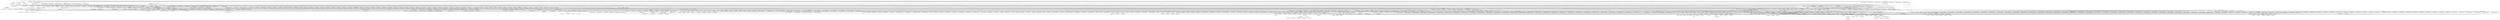 digraph {
graph [overlap=false]
subgraph cluster_IO_Socket {
	label="IO::Socket";
	"IO::Socket::BEGIN@16";
	"IO::Socket::BEGIN@17";
	"IO::Socket::CORE:unpack";
	"IO::Socket::BEGIN@13";
	"IO::Socket::CORE:gsockopt";
	"IO::Socket::getsockopt";
	"IO::Socket::peername";
	"IO::Socket::import";
	"IO::Socket::BEGIN@12";
	"IO::Socket::BEGIN@11";
	"IO::Socket::BEGIN@14";
	"IO::Socket::register_domain";
	"IO::Socket::new";
	"IO::Socket::socktype";
	"IO::Socket::CORE:socket";
	"IO::Socket::CORE:getpeername";
	"IO::Socket::socket";
	"IO::Socket::blocking";
}
subgraph cluster_Storable {
	label="Storable";
	"Storable::dclone";
}
subgraph cluster_IO_Socket_UNIX {
	label="IO::Socket::UNIX";
	"IO::Socket::UNIX::BEGIN@12";
	"IO::Socket::UNIX::BEGIN@11";
	"IO::Socket::UNIX::BEGIN@9";
}
subgraph cluster_URI__idna {
	label="URI::_idna";
	"URI::_idna::BEGIN@7";
	"URI::_idna::BEGIN@6";
	"URI::_idna::BEGIN@15";
	"URI::_idna::BEGIN@9";
	"URI::_idna::BEGIN@10";
	"URI::_idna::CORE:qr";
}
subgraph cluster_IO_Socket_INET {
	label="IO::Socket::INET";
	"IO::Socket::INET::BEGIN@15";
	"IO::Socket::INET::BEGIN@14";
	"IO::Socket::INET::BEGIN@11";
	"IO::Socket::INET::BEGIN@12";
	"IO::Socket::INET::BEGIN@13";
	"IO::Socket::INET::BEGIN@9";
}
subgraph cluster_IO_Compress_Base_Common {
	label="IO::Compress::Base::Common";
	"IO::Compress::Base::Common::BEGIN@149";
	"IO::Compress::Base::Common::BEGIN@150";
	"IO::Compress::Base::Common::BEGIN@8";
	"IO::Compress::Base::Common::BEGIN@485";
	"IO::Compress::Base::Common::BEGIN@495";
	"IO::Compress::Base::Common::BEGIN@480";
	"IO::Compress::Base::Common::BEGIN@148";
	"IO::Compress::Base::Common::BEGIN@47";
	"IO::Compress::Base::Common::BEGIN@490";
	"IO::Compress::Base::Common::BEGIN@4";
	"IO::Compress::Base::Common::BEGIN@523";
	"IO::Compress::Base::Common::BEGIN@48";
	"IO::Compress::Base::Common::BEGIN@114";
	"IO::Compress::Base::Common::BEGIN@484";
	"IO::Compress::Base::Common::BEGIN@499";
	"IO::Compress::Base::Common::BEGIN@492";
	"IO::Compress::Base::Common::BEGIN@152";
	"IO::Compress::Base::Common::BEGIN@45";
	"IO::Compress::Base::Common::BEGIN@7";
	"IO::Compress::Base::Common::BEGIN@51";
	"IO::Compress::Base::Common::BEGIN@494";
	"IO::Compress::Base::Common::BEGIN@46";
	"IO::Compress::Base::Common::BEGIN@493";
	"IO::Compress::Base::Common::BEGIN@9";
	"IO::Compress::Base::Common::BEGIN@500";
	"IO::Compress::Base::Common::BEGIN@3";
	"IO::Compress::Base::Common::BEGIN@522";
	"IO::Compress::Base::Common::BEGIN@482";
	"IO::Compress::Base::Common::BEGIN@49";
	"IO::Compress::Base::Common::BEGIN@50";
	"IO::Compress::Base::Common::BEGIN@483";
	"IO::Compress::Base::Common::BEGIN@520";
	"IO::Compress::Base::Common::BEGIN@5";
	"IO::Compress::Base::Common::BEGIN@489";
	"IO::Compress::Base::Common::BEGIN@481";
}
subgraph cluster_Compress_Raw_Zlib {
	label="Compress::Raw::Zlib";
	"Compress::Raw::Zlib::BEGIN@139";
	"Compress::Raw::Zlib::BEGIN@122";
	"Compress::Raw::Zlib::BEGIN@10";
	"Compress::Raw::Zlib::BEGIN@145";
	"Compress::Raw::Zlib::BEGIN@105";
	"Compress::Raw::Zlib::BEGIN@120";
	"Compress::Raw::Zlib::constant";
	"Compress::Raw::Zlib::BEGIN@6";
	"Compress::Raw::Zlib::BEGIN@150";
	"Compress::Raw::Zlib::BEGIN@9";
	"Compress::Raw::Zlib::BEGIN@106";
	"Compress::Raw::Zlib::BEGIN@118";
	"Compress::Raw::Zlib::CORE:subst";
	"Compress::Raw::Zlib::__ANON__[Compress/Raw/Zlib.pm:114]";
	"Compress::Raw::Zlib::BEGIN@121";
	"Compress::Raw::Zlib::BEGIN@119";
	"Compress::Raw::Zlib::BEGIN@136";
	"Compress::Raw::Zlib::BEGIN@148";
	"Compress::Raw::Zlib::BEGIN@147";
	"Compress::Raw::Zlib::BEGIN@138";
	"Compress::Raw::Zlib::AUTOLOAD";
	"Compress::Raw::Zlib::BEGIN@113";
	"Compress::Raw::Zlib::BEGIN@8";
	"Compress::Raw::Zlib::BEGIN@137";
	"Compress::Raw::Zlib::BEGIN@146";
	"Compress::Raw::Zlib::BEGIN@149";
}
subgraph cluster_URI__generic {
	label="URI::_generic";
	"URI::_generic::BEGIN@3";
	"URI::_generic::BEGIN@6";
	"URI::_generic::path_query";
	"URI::_generic::_check_path";
	"URI::_generic::BEGIN@4";
	"URI::_generic::BEGIN@9";
	"URI::_generic::CORE:match";
	"URI::_generic::CORE:subst";
	"URI::_generic::BEGIN@8";
	"URI::_generic::authority";
	"URI::_generic::CORE:regcomp";
	"URI::_generic::path";
}
subgraph cluster_HTML_HeadParser {
	label="HTML::HeadParser";
	"HTML::HeadParser::CORE:subst";
	"HTML::HeadParser::BEGIN@91";
	"HTML::HeadParser::BEGIN@92";
	"HTML::HeadParser::CORE:match";
	"HTML::HeadParser::header";
	"HTML::HeadParser::BEGIN@275";
	"HTML::HeadParser::BEGIN@89";
	"HTML::HeadParser::CORE:sort";
	"HTML::HeadParser::end";
	"HTML::HeadParser::flush_text";
	"HTML::HeadParser::new";
	"HTML::HeadParser::start";
	"HTML::HeadParser::text";
}
subgraph cluster_Internals {
	label="Internals";
	"Internals::SvREADONLY";
}
subgraph cluster_integer {
	label="integer";
	"integer::import";
}
subgraph cluster_LWP_Protocol {
	label="LWP::Protocol";
	"LWP::Protocol::implementor";
	"LWP::Protocol::__ANON__[LWP/Protocol.pm:139]";
	"LWP::Protocol::new";
	"LWP::Protocol::CORE:subst";
	"LWP::Protocol::CORE:match";
	"LWP::Protocol::collect";
	"LWP::Protocol::create";
}
subgraph cluster_LWP_Protocol_http {
	label="LWP::Protocol::http";
	"LWP::Protocol::http::_fixup_header";
	"LWP::Protocol::http::CORE:subst";
	"LWP::Protocol::http::socket_class";
	"LWP::Protocol::http::BEGIN@9";
	"LWP::Protocol::http::CORE:match";
	"LWP::Protocol::http::request";
	"LWP::Protocol::http::_extra_sock_opts";
	"LWP::Protocol::http::_get_sock_info";
	"LWP::Protocol::http::BEGIN@281";
	"LWP::Protocol::http::BEGIN@3";
	"LWP::Protocol::http::__ANON__[LWP/Protocol/http.pm:468]";
	"LWP::Protocol::http::_new_socket";
	"LWP::Protocol::http::__ANON__[LWP/Protocol/http.pm:232]";
}
subgraph cluster_Net_SSLeay {
	label="Net::SSLeay";
	"Net::SSLeay::CORE:subst";
	"Net::SSLeay::X509_STORE_CTX_get_error_depth";
	"Net::SSLeay::AUTOLOAD";
	"Net::SSLeay::get_cipher";
	"Net::SSLeay::ERROR_WANT_READ";
	"Net::SSLeay::free";
	"Net::SSLeay::CTX_set_options";
	"Net::SSLeay::CTX_set_session_id_context";
	"Net::SSLeay::BIO_write";
	"Net::SSLeay::OP_ALL";
	"Net::SSLeay::randomize";
	"Net::SSLeay::new";
	"Net::SSLeay::OP_NO_SSLv3";
	"Net::SSLeay::BIO_s_mem";
	"Net::SSLeay::ERROR_WANT_WRITE";
	"Net::SSLeay::BIO_free";
	"Net::SSLeay::set_tlsext_status_type";
	"Net::SSLeay::CORE:fteread";
	"Net::SSLeay::X509_STORE_set_flags";
	"Net::SSLeay::get_error";
	"Net::SSLeay::ERR_clear_error";
	"Net::SSLeay::constant";
	"Net::SSLeay::library_init";
	"Net::SSLeay::CTX_get_cert_store";
	"Net::SSLeay::X509_NAME_oneline";
	"Net::SSLeay::FILETYPE_PEM";
	"Net::SSLeay::TLSEXT_STATUSTYPE_ocsp";
	"Net::SSLeay::BEGIN@16";
	"Net::SSLeay::X509_free";
	"Net::SSLeay::read";
	"Net::SSLeay::OP_NO_TLSv1";
	"Net::SSLeay::CTX_set_mode";
	"Net::SSLeay::load_error_strings";
	"Net::SSLeay::OpenSSL_add_all_digests";
	"Net::SSLeay::CORE:match";
	"Net::SSLeay::set_fd";
	"Net::SSLeay::CTX_set_verify";
	"Net::SSLeay::X509_get_subject_name";
	"Net::SSLeay::X509_STORE_CTX_get_error";
	"Net::SSLeay::BEGIN@17";
	"Net::SSLeay::get_peer_certificate";
	"Net::SSLeay::RAND_seed";
	"Net::SSLeay::X509_NAME_get_text_by_NID";
	"Net::SSLeay::CTX_load_verify_locations";
	"Net::SSLeay::PEM_read_bio_DHparams";
	"Net::SSLeay::VERIFY_CLIENT_ONCE";
	"Net::SSLeay::X509_get_subjectAltNames";
	"Net::SSLeay::CTX_new";
	"Net::SSLeay::BEGIN@19";
	"Net::SSLeay::ctrl";
	"Net::SSLeay::RAND_load_file";
	"Net::SSLeay::VERIFY_NONE";
	"Net::SSLeay::X509_get_issuer_name";
	"Net::SSLeay::BEGIN@18";
	"Net::SSLeay::OPENSSL_VERSION_NUMBER";
	"Net::SSLeay::BEGIN@20";
	"Net::SSLeay::CTX_set_cipher_list";
	"Net::SSLeay::OP_NO_TLSv1_2";
	"Net::SSLeay::OP_NO_SSLv2";
	"Net::SSLeay::FILETYPE_ASN1";
	"Net::SSLeay::CTX_set_tlsext_status_cb";
	"Net::SSLeay::BEGIN@1";
	"Net::SSLeay::OP_SINGLE_ECDH_USE";
	"Net::SSLeay::BEGIN@449";
	"Net::SSLeay::X509_V_FLAG_TRUSTED_FIRST";
	"Net::SSLeay::connect";
	"Net::SSLeay::pending";
	"Net::SSLeay::OP_SINGLE_DH_USE";
	"Net::SSLeay::VERIFY_FAIL_IF_NO_PEER_CERT";
	"Net::SSLeay::X509_STORE_CTX_get_current_cert";
	"Net::SSLeay::VERIFY_PEER";
	"Net::SSLeay::BIO_new";
	"Net::SSLeay::CTX_free";
	"Net::SSLeay::BEGIN@24";
	"Net::SSLeay::OP_NO_TLSv1_1";
	"Net::SSLeay::write_partial";
}
subgraph cluster_base {
	label="base";
	"base::CORE:subst";
	"base::has_attr";
	"base::import";
	"base::CORE:match";
	"base::__ANON__[base.pm:70]";
	"base::has_fields";
}
subgraph cluster_Net_HTTP {
	label="Net::HTTP";
	"Net::HTTP::BEGIN@4";
	"Net::HTTP::BEGIN@3";
}
subgraph cluster_File_GlobMapper {
	label="File::GlobMapper";
	"File::GlobMapper::BEGIN@5";
	"File::GlobMapper::BEGIN@3";
	"File::GlobMapper::BEGIN@4";
	"File::GlobMapper::BEGIN@10";
	"File::GlobMapper::BEGIN@341";
}
subgraph cluster_bytes {
	label="bytes";
	"bytes::import";
}
subgraph cluster_Exporter {
	label="Exporter";
	"Exporter::export_ok_tags";
	"Exporter::export";
	"Exporter::import";
	"Exporter::CORE:subst";
	"Exporter::as_heavy";
	"Exporter::CORE:match";
}
subgraph cluster_IO_Handle {
	label="IO::Handle";
	"IO::Handle::_create_getline_subs";
	"IO::Handle::new";
	"IO::Handle::BEGIN@9";
	"IO::Handle::fileno";
	"IO::Handle::BEGIN@8";
	"IO::Handle::BEGIN@4";
	"IO::Handle::BEGIN@370";
	"IO::Handle::BEGIN@7";
	"IO::Handle::blocking";
	"IO::Handle::autoflush";
	"IO::Handle::BEGIN@6";
	"IO::Handle::BEGIN@3";
}
subgraph cluster_IO_Uncompress_Base {
	label="IO::Uncompress::Base";
	"IO::Uncompress::Base::BEGIN@17";
	"IO::Uncompress::Base::BEGIN@21";
	"IO::Uncompress::Base::BEGIN@15";
	"IO::Uncompress::Base::BEGIN@5";
	"IO::Uncompress::Base::BEGIN@4";
	"IO::Uncompress::Base::_notAvailable";
	"IO::Uncompress::Base::BEGIN@428";
	"IO::Uncompress::Base::BEGIN@14";
	"IO::Uncompress::Base::BEGIN@22";
	"IO::Uncompress::Base::BEGIN@90";
	"IO::Uncompress::Base::BEGIN@19";
	"IO::Uncompress::Base::BEGIN@23";
	"IO::Uncompress::Base::BEGIN@20";
}
subgraph cluster_HTML_Parser {
	label="HTML::Parser";
	"HTML::Parser::CORE:match";
	"HTML::Parser::BEGIN@3";
	"HTML::Parser::utf8_mode";
	"HTML::Parser::init";
	"HTML::Parser::parse";
	"HTML::Parser::new";
	"HTML::Parser::BEGIN@4";
	"HTML::Parser::eof";
	"HTML::Parser::_alloc_pstate";
	"HTML::Parser::ignore_elements";
	"HTML::Parser::handler";
}
subgraph cluster_URI__server {
	label="URI::_server";
	"URI::_server::port";
	"URI::_server::CORE:regcomp";
	"URI::_server::BEGIN@3";
	"URI::_server::_uric_escape";
	"URI::_server::canonical";
	"URI::_server::_host_escape";
	"URI::_server::BEGIN@4";
	"URI::_server::CORE:match";
	"URI::_server::CORE:subst";
	"URI::_server::BEGIN@8";
	"URI::_server::host_port";
	"URI::_server::_port";
	"URI::_server::BEGIN@6";
	"URI::_server::host";
}
subgraph cluster_LWP_UserAgent {
	label="LWP::UserAgent";
	"LWP::UserAgent::_process_colonic_headers";
	"LWP::UserAgent::__ANON__[LWP/UserAgent.pm:680]";
	"LWP::UserAgent::get";
	"LWP::UserAgent::add_handler";
	"LWP::UserAgent::protocols_forbidden";
	"LWP::UserAgent::parse_head";
	"LWP::UserAgent::CORE:match";
	"LWP::UserAgent::handlers";
	"LWP::UserAgent::simple_request";
	"LWP::UserAgent::run_handlers";
	"LWP::UserAgent::agent";
	"LWP::UserAgent::progress";
	"LWP::UserAgent::remove_handler";
	"LWP::UserAgent::default_header";
	"LWP::UserAgent::set_my_handler";
	"LWP::UserAgent::default_headers";
	"LWP::UserAgent::__ANON__[LWP/UserAgent.pm:683]";
	"LWP::UserAgent::_agent";
	"LWP::UserAgent::prepare_request";
	"LWP::UserAgent::request";
	"LWP::UserAgent::protocols_allowed";
	"LWP::UserAgent::send_request";
	"LWP::UserAgent::new";
}
subgraph cluster_utf8 {
	label="utf8";
	"utf8::import";
	"utf8::decode";
	"utf8::encode";
	"utf8::downgrade";
}
subgraph cluster_IO_Seekable {
	label="IO::Seekable";
	"IO::Seekable::BEGIN@9";
	"IO::Seekable::BEGIN@5";
	"IO::Seekable::BEGIN@12";
	"IO::Seekable::BEGIN@7";
	"IO::Seekable::BEGIN@6";
}
subgraph cluster_URI_http {
	label="URI::http";
	"URI::http::BEGIN@4";
	"URI::http::BEGIN@9";
	"URI::http::BEGIN@3";
	"URI::http::default_port";
	"URI::http::canonical";
}
subgraph cluster_IO_Socket_SSL_PublicSuffix {
	label="IO::Socket::SSL::PublicSuffix";
	"IO::Socket::SSL::PublicSuffix::BEGIN@8";
	"IO::Socket::SSL::PublicSuffix::BEGIN@5";
	"IO::Socket::SSL::PublicSuffix::BEGIN@122";
}
subgraph cluster_Tie_Hash {
	label="Tie::Hash";
	"Tie::Hash::BEGIN@6";
	"Tie::Hash::BEGIN@5";
}
subgraph cluster_main {
	label="main";
	"main::RUNTIME";
	"main::CORE:pack";
	"main::CORE:sleep";
}
subgraph cluster_List_Util {
	label="List::Util";
	"List::Util::BEGIN@9";
	"List::Util::BEGIN@30";
}
subgraph cluster_IO_Socket_SSL_Session_Cache {
	label="IO::Socket::SSL::Session_Cache";
	"IO::Socket::SSL::Session_Cache::BEGIN@2753";
}
subgraph cluster_LWP_Protocol_http_Socket {
	label="LWP::Protocol::http::Socket";
	"LWP::Protocol::http::Socket::BEGIN@509";
}
subgraph cluster_LWP_Protocol_http_SocketMethods {
	label="LWP::Protocol::http::SocketMethods";
	"LWP::Protocol::http::SocketMethods::increment_response_count";
}
subgraph cluster_IO_Socket_IP__ForINET6 {
	label="IO::Socket::IP::_ForINET6";
	"IO::Socket::IP::_ForINET6::BEGIN@660";
}
subgraph cluster_POSIX {
	label="POSIX";
	"POSIX::BEGIN@2";
	"POSIX::import";
	"POSIX::BEGIN@11";
	"POSIX::BEGIN@206";
	"POSIX::CORE:subst";
	"POSIX::BEGIN@3";
	"POSIX::load_imports";
}
subgraph cluster_mro {
	label="mro";
	"mro::method_changed_in";
}
subgraph cluster_IO_Compress_Gzip_Constants {
	label="IO::Compress::Gzip::Constants";
	"IO::Compress::Gzip::Constants::BEGIN@69";
	"IO::Compress::Gzip::Constants::BEGIN@67";
	"IO::Compress::Gzip::Constants::BEGIN@65";
	"IO::Compress::Gzip::Constants::BEGIN@5";
	"IO::Compress::Gzip::Constants::BEGIN@73";
	"IO::Compress::Gzip::Constants::BEGIN@90";
	"IO::Compress::Gzip::Constants::BEGIN@70";
	"IO::Compress::Gzip::Constants::BEGIN@113";
	"IO::Compress::Gzip::Constants::BEGIN@4";
	"IO::Compress::Gzip::Constants::BEGIN@87";
	"IO::Compress::Gzip::Constants::BEGIN@78";
	"IO::Compress::Gzip::Constants::BEGIN@89";
	"IO::Compress::Gzip::Constants::BEGIN@86";
	"IO::Compress::Gzip::Constants::BEGIN@119";
	"IO::Compress::Gzip::Constants::BEGIN@66";
	"IO::Compress::Gzip::Constants::BEGIN@82";
	"IO::Compress::Gzip::Constants::BEGIN@114";
	"IO::Compress::Gzip::Constants::BEGIN@75";
	"IO::Compress::Gzip::Constants::BEGIN@76";
	"IO::Compress::Gzip::Constants::BEGIN@77";
	"IO::Compress::Gzip::Constants::BEGIN@80";
	"IO::Compress::Gzip::Constants::BEGIN@3";
	"IO::Compress::Gzip::Constants::BEGIN@143";
	"IO::Compress::Gzip::Constants::BEGIN@109";
	"IO::Compress::Gzip::Constants::BEGIN@111";
	"IO::Compress::Gzip::Constants::BEGIN@88";
	"IO::Compress::Gzip::Constants::BEGIN@92";
	"IO::Compress::Gzip::Constants::BEGIN@74";
	"IO::Compress::Gzip::Constants::BEGIN@84";
	"IO::Compress::Gzip::Constants::BEGIN@115";
}
subgraph cluster_XSLoader {
	label="XSLoader";
	"XSLoader::load";
}
subgraph cluster_IO_Socket_IP__ForINET {
	label="IO::Socket::IP::_ForINET";
	"IO::Socket::IP::_ForINET::BEGIN@646";
}
subgraph cluster_warnings_register {
	label="warnings::register";
	"warnings::register::import";
}
subgraph cluster_HTTP_Config {
	label="HTTP::Config";
	"HTTP::Config::BEGIN@6";
	"HTTP::Config::CORE:sort";
	"HTTP::Config::new";
	"HTTP::Config::matching";
	"HTTP::Config::__ANON__[HTTP/Config.pm:154]";
	"HTTP::Config::BEGIN@3";
	"HTTP::Config::BEGIN@4";
	"HTTP::Config::CORE:subst";
	"HTTP::Config::add";
	"HTTP::Config::BEGIN@43";
}
subgraph cluster_constant {
	label="constant";
	"constant::CORE:subst";
	"constant::CORE:regcomp";
	"constant::import";
	"constant::CORE:match";
}
subgraph cluster_Symbol {
	label="Symbol";
	"Symbol::gensym";
	"Symbol::qualify";
	"Symbol::BEGIN@3";
}
subgraph cluster_Socket {
	label="Socket";
	"Socket::CORE:qr";
	"Socket::BEGIN@11";
	"Socket::CORE:match";
	"Socket::BEGIN@10";
	"Socket::CORE:regcomp";
	"Socket::inet_pton";
	"Socket::BEGIN@4";
	"Socket::getnameinfo";
	"Socket::getaddrinfo";
	"Socket::BEGIN@242";
	"Socket::BEGIN@130";
	"Socket::BEGIN@3";
}
subgraph cluster_Tie_StdHash {
	label="Tie::StdHash";
	"Tie::StdHash::TIEHASH";
}
subgraph cluster_Net_HTTP_Methods {
	label="Net::HTTP::Methods";
	"Net::HTTP::Methods::BEGIN@110";
	"Net::HTTP::Methods::__ANON__[Net/HTTP/Methods.pm:116]";
	"Net::HTTP::Methods::BEGIN@6";
	"Net::HTTP::Methods::http_version";
	"Net::HTTP::Methods::CORE:match";
	"Net::HTTP::Methods::BEGIN@7";
	"Net::HTTP::Methods::gunzip_ok";
	"Net::HTTP::Methods::read_response_headers";
	"Net::HTTP::Methods::my_read";
	"Net::HTTP::Methods::__ANON__[Net/HTTP/Methods.pm:21]";
	"Net::HTTP::Methods::my_readline";
	"Net::HTTP::Methods::CORE:subst";
	"Net::HTTP::Methods::BEGIN@610";
	"Net::HTTP::Methods::format_request";
	"Net::HTTP::Methods::_read_header_lines";
	"Net::HTTP::Methods::http_configure";
	"Net::HTTP::Methods::BEGIN@5";
	"Net::HTTP::Methods::get_trailers";
	"Net::HTTP::Methods::can_read";
	"Net::HTTP::Methods::CORE:sselect";
	"Net::HTTP::Methods::read_entity_body";
}
subgraph cluster_HTTP_Message {
	label="HTTP::Message";
	"HTTP::Message::content_ref";
	"HTTP::Message::headers";
	"HTTP::Message::AUTOLOAD";
	"HTTP::Message::new";
	"HTTP::Message::_elem";
	"HTTP::Message::__ANON__[HTTP/Message.pm:26]";
	"HTTP::Message::__ANON__[HTTP/Message.pm:652]";
	"HTTP::Message::protocol";
	"HTTP::Message::add_content";
}
subgraph cluster_vars {
	label="vars";
	"vars::CORE:match";
	"vars::import";
}
subgraph cluster_SelectSaver {
	label="SelectSaver";
	"SelectSaver::new";
	"SelectSaver::BEGIN@6";
	"SelectSaver::DESTROY";
	"SelectSaver::CORE:select";
	"SelectSaver::BEGIN@7";
}
subgraph cluster_URI_Escape {
	label="URI::Escape";
	"URI::Escape::uri_unescape";
	"URI::Escape::CORE:subst";
}
subgraph cluster_parent {
	label="parent";
	"parent::BEGIN@3";
	"parent::BEGIN@25";
	"parent::CORE:subst";
	"parent::BEGIN@2";
	"parent::import";
}
subgraph cluster_UNIVERSAL {
	label="UNIVERSAL";
	"UNIVERSAL::VERSION";
	"UNIVERSAL::can";
	"UNIVERSAL::isa";
}
subgraph cluster_HTTP_Headers {
	label="HTTP::Headers";
	"HTTP::Headers::push_header";
	"HTTP::Headers::content_type";
	"HTTP::Headers::init_header";
	"HTTP::Headers::CORE:sort";
	"HTTP::Headers::content_is_html";
	"HTTP::Headers::CORE:match";
	"HTTP::Headers::CORE:subst";
	"HTTP::Headers::CORE:substcont";
	"HTTP::Headers::header_field_names";
	"HTTP::Headers::new";
	"HTTP::Headers::_header";
	"HTTP::Headers::header";
	"HTTP::Headers::remove_header";
	"HTTP::Headers::scan";
	"HTTP::Headers::content_is_xhtml";
	"HTTP::Headers::content_length";
	"HTTP::Headers::_sorted_field_names";
}
subgraph cluster_HTTP_Status {
	label="HTTP::Status";
	"HTTP::Status::HTTP_MOVED_PERMANENTLY";
	"HTTP::Status::HTTP_FOUND";
	"HTTP::Status::HTTP_UNAUTHORIZED";
	"HTTP::Status::HTTP_SEE_OTHER";
	"HTTP::Status::HTTP_PROXY_AUTHENTICATION_REQUIRED";
	"HTTP::Status::HTTP_TEMPORARY_REDIRECT";
}
subgraph cluster_LWP_MemberMixin {
	label="LWP::MemberMixin";
	"LWP::MemberMixin::_elem";
}
subgraph cluster_IO_Socket_SSL {
	label="IO::Socket::SSL";
	"IO::Socket::SSL::BEGIN@20";
	"IO::Socket::SSL::BEGIN@43";
	"IO::Socket::SSL::init";
	"IO::Socket::SSL::_generic_write";
	"IO::Socket::SSL::__ANON__[IO/Socket/SSL.pm:1518]";
	"IO::Socket::SSL::BEGIN@44";
	"IO::Socket::SSL::BEGIN@22";
	"IO::Socket::SSL::fileno";
	"IO::Socket::SSL::BEGIN@19";
	"IO::Socket::SSL::__ANON__[IO/Socket/SSL.pm:1517]";
	"IO::Socket::SSL::BEGIN@21";
	"IO::Socket::SSL::CORE:open";
	"IO::Socket::SSL::syswrite";
	"IO::Socket::SSL::CORE:subst";
	"IO::Socket::SSL::__ANON__[IO/Socket/SSL.pm:1737]";
	"IO::Socket::SSL::CORE:ftfile";
	"IO::Socket::SSL::peer_certificate";
	"IO::Socket::SSL::BEGIN@220";
	"IO::Socket::SSL::verify_hostname_of_cert";
	"IO::Socket::SSL::_generic_read";
	"IO::Socket::SSL::BEGIN@57";
	"IO::Socket::SSL::__ANON__[IO/Socket/SSL.pm:355]";
	"IO::Socket::SSL::BEGIN@345";
	"IO::Socket::SSL::BEGIN@354";
	"IO::Socket::SSL::BEGIN@47";
	"IO::Socket::SSL::_get_ssl_object";
	"IO::Socket::SSL::BEGIN@46";
	"IO::Socket::SSL::connect";
	"IO::Socket::SSL::BEGIN@207";
	"IO::Socket::SSL::_skip_rw_error";
	"IO::Socket::SSL::BEGIN@34";
	"IO::Socket::SSL::BEGIN@238";
	"IO::Socket::SSL::configure";
	"IO::Socket::SSL::__ANON__[IO/Socket/SSL.pm:1523]";
	"IO::Socket::SSL::close";
	"IO::Socket::SSL::BEGIN@249";
	"IO::Socket::SSL::connect_SSL";
	"IO::Socket::SSL::BEGIN@45";
	"IO::Socket::SSL::BEGIN@37";
	"IO::Socket::SSL::get_peer_certificate";
	"IO::Socket::SSL::BEGIN@26";
	"IO::Socket::SSL::BEGIN@18";
	"IO::Socket::SSL::BEGIN@23";
	"IO::Socket::SSL::sysread";
	"IO::Socket::SSL::BEGIN@209";
	"IO::Socket::SSL::BEGIN@35";
	"IO::Socket::SSL::configure_SSL";
	"IO::Socket::SSL::DESTROY";
	"IO::Socket::SSL::BEGIN@36";
	"IO::Socket::SSL::BEGIN@24";
	"IO::Socket::SSL::BEGIN@1828";
	"IO::Socket::SSL::BEGIN@2";
	"IO::Socket::SSL::stop_SSL";
	"IO::Socket::SSL::__ANON__[IO/Socket/SSL.pm:1524]";
	"IO::Socket::SSL::BEGIN@264";
	"IO::Socket::SSL::CORE:match";
	"IO::Socket::SSL::BEGIN@1985";
	"IO::Socket::SSL::get_cipher";
	"IO::Socket::SSL::issuer_name";
	"IO::Socket::SSL::CORE:sselect";
	"IO::Socket::SSL::pending";
	"IO::Socket::SSL::BEGIN@247";
	"IO::Socket::SSL::BEGIN@40";
	"IO::Socket::SSL::BEGIN@3";
	"IO::Socket::SSL::BEGIN@191";
	"IO::Socket::SSL::subject_name";
	"IO::Socket::SSL::BEGIN@41";
	"IO::Socket::SSL::__ANON__[IO/Socket/SSL.pm:396]";
}
subgraph cluster_IO_Socket_SSL_SSL_HANDLE {
	label="IO::Socket::SSL::SSL_HANDLE";
	"IO::Socket::SSL::SSL_HANDLE::FILENO";
	"IO::Socket::SSL::SSL_HANDLE::BEGIN@2063";
	"IO::Socket::SSL::SSL_HANDLE::TIEHANDLE";
	"IO::Socket::SSL::SSL_HANDLE::BEGIN@2062";
}
subgraph cluster_URI {
	label="URI";
	"URI::_scheme";
	"URI::_init_implementor";
	"URI::new";
	"URI::CORE:regcomp";
	"URI::canonical";
	"URI::implementor";
	"URI::CORE:match";
	"URI::clone";
	"URI::_uric_escape";
	"URI::CORE:subst";
	"URI::_init";
	"URI::scheme";
	"URI::__ANON__[URI.pm:25]";
}
subgraph cluster_IO_Uncompress_Adapter_Inflate {
	label="IO::Uncompress::Adapter::Inflate";
	"IO::Uncompress::Adapter::Inflate::BEGIN@4";
	"IO::Uncompress::Adapter::Inflate::BEGIN@3";
	"IO::Uncompress::Adapter::Inflate::BEGIN@8";
	"IO::Uncompress::Adapter::Inflate::BEGIN@7";
}
subgraph cluster_IO {
	label="IO";
	"IO::BEGIN@7";
	"IO::BEGIN@6";
	"IO::BEGIN@5";
	"IO::BEGIN@8";
}
subgraph cluster_HTTP_Date {
	label="HTTP::Date";
	"HTTP::Date::time2str";
}
subgraph cluster_Errno {
	label="Errno";
	"Errno::BEGIN@16";
	"Errno::BEGIN@8";
	"Errno::TIEHASH";
}
subgraph cluster_warnings {
	label="warnings";
	"warnings::_mkMask";
	"warnings::unimport";
	"warnings::import";
	"warnings::register_categories";
}
subgraph cluster_Exporter_Heavy {
	label="Exporter::Heavy";
	"Exporter::Heavy::heavy_export_ok_tags";
	"Exporter::Heavy::_push_tags";
	"Exporter::Heavy::CORE:match";
	"Exporter::Heavy::heavy_export";
	"Exporter::Heavy::CORE:subst";
}
subgraph cluster_HTTP_Request {
	label="HTTP::Request";
	"HTTP::Request::new";
	"HTTP::Request::uri_canonical";
	"HTTP::Request::method";
	"HTTP::Request::uri";
}
subgraph cluster_IO_Compress_Zlib_Extra {
	label="IO::Compress::Zlib::Extra";
	"IO::Compress::Zlib::Extra::BEGIN@6";
	"IO::Compress::Zlib::Extra::BEGIN@7";
	"IO::Compress::Zlib::Extra::BEGIN@13";
	"IO::Compress::Zlib::Extra::BEGIN@5";
}
subgraph cluster_HTTP_Request_Common {
	label="HTTP::Request::Common";
	"HTTP::Request::Common::BEGIN@141";
	"HTTP::Request::Common::BEGIN@4";
	"HTTP::Request::Common::BEGIN@8";
	"HTTP::Request::Common::BEGIN@25";
	"HTTP::Request::Common::GET";
	"HTTP::Request::Common::BEGIN@3";
	"HTTP::Request::Common::_simple_req";
	"HTTP::Request::Common::BEGIN@14";
}
subgraph cluster_IO_Uncompress_Gunzip {
	label="IO::Uncompress::Gunzip";
	"IO::Uncompress::Gunzip::BEGIN@16";
	"IO::Uncompress::Gunzip::BEGIN@8";
	"IO::Uncompress::Gunzip::BEGIN@10";
	"IO::Uncompress::Gunzip::BEGIN@14";
	"IO::Uncompress::Gunzip::BEGIN@12";
	"IO::Uncompress::Gunzip::BEGIN@17";
	"IO::Uncompress::Gunzip::BEGIN@9";
	"IO::Uncompress::Gunzip::BEGIN@15";
}
subgraph cluster_strict {
	label="strict";
	"strict::import";
	"strict::bits";
	"strict::unimport";
}
subgraph cluster_LWP_Protocol_https {
	label="LWP::Protocol::https";
	"LWP::Protocol::https::BEGIN@3";
	"LWP::Protocol::https::_get_sock_info";
	"LWP::Protocol::https::_extra_sock_opts";
	"LWP::Protocol::https::_check_sock";
}
subgraph cluster_AutoLoader {
	label="AutoLoader";
	"AutoLoader::BEGIN@194";
	"AutoLoader::BEGIN@4";
	"AutoLoader::CORE:subst";
	"AutoLoader::CORE:substcont";
	"AutoLoader::autoload_sub";
	"AutoLoader::CORE:match";
	"AutoLoader::BEGIN@146";
	"AutoLoader::find_filename";
	"AutoLoader::import";
	"AutoLoader::BEGIN@13";
	"AutoLoader::AUTOLOAD";
	"AutoLoader::BEGIN@3";
	"AutoLoader::CORE:fteread";
	"AutoLoader::CORE:regcomp";
	"AutoLoader::BEGIN@37";
}
subgraph cluster_Net_HTTPS {
	label="Net::HTTPS";
	"Net::HTTPS::BEGIN@3";
	"Net::HTTPS::configure";
	"Net::HTTPS::http_default_port";
	"Net::HTTPS::BEGIN@4";
	"Net::HTTPS::http_connect";
}
subgraph cluster_URI_https {
	label="URI::https";
	"URI::https::BEGIN@4";
	"URI::https::BEGIN@9";
	"URI::https::BEGIN@3";
	"URI::https::default_port";
}
subgraph cluster_HTTP_Response {
	label="HTTP::Response";
	"HTTP::Response::new";
	"HTTP::Response::code";
	"HTTP::Response::message";
	"HTTP::Response::previous";
	"HTTP::Response::redirects";
	"HTTP::Response::request";
}
subgraph cluster_URI__query {
	label="URI::_query";
	"URI::_query::BEGIN@6";
	"URI::_query::BEGIN@4";
	"URI::_query::BEGIN@7";
	"URI::_query::BEGIN@3";
}
subgraph cluster_HTML_Entities {
	label="HTML::Entities";
	"HTML::Entities::BEGIN@139";
	"HTML::Entities::BEGIN@138";
	"HTML::Entities::BEGIN@140";
	"HTML::Entities::CORE:subst";
	"HTML::Entities::decode_entities";
	"HTML::Entities::UNICODE_SUPPORT";
}
subgraph cluster_IO_Socket_IP {
	label="IO::Socket::IP";
	"IO::Socket::IP::BEGIN@36";
	"IO::Socket::IP::BEGIN@34";
	"IO::Socket::IP::configure";
	"IO::Socket::IP::CORE:connect";
	"IO::Socket::IP::connect";
	"IO::Socket::IP::BEGIN@14";
	"IO::Socket::IP::BEGIN@9";
	"IO::Socket::IP::CORE:subst";
	"IO::Socket::IP::split_addr";
	"IO::Socket::IP::CORE:sselect";
	"IO::Socket::IP::setup";
	"IO::Socket::IP::new";
	"IO::Socket::IP::peerhost";
	"IO::Socket::IP::BEGIN@33";
	"IO::Socket::IP::BEGIN@17";
	"IO::Socket::IP::BEGIN@19";
	"IO::Socket::IP::CORE:qr";
	"IO::Socket::IP::BEGIN@39";
	"IO::Socket::IP::_io_socket_ip__configure";
	"IO::Socket::IP::CORE:gpbyname";
	"IO::Socket::IP::socket";
	"IO::Socket::IP::BEGIN@15";
	"IO::Socket::IP::CORE:match";
	"IO::Socket::IP::CORE:regcomp";
	"IO::Socket::IP::BEGIN@13";
	"IO::Socket::IP::BEGIN@595";
	"IO::Socket::IP::_get_host_service";
	"IO::Socket::IP::peerport";
}
subgraph cluster_URI__punycode {
	label="URI::_punycode";
	"URI::_punycode::CORE:qr";
	"URI::_punycode::BEGIN@17";
	"URI::_punycode::BEGIN@21";
	"URI::_punycode::BEGIN@22";
	"URI::_punycode::BEGIN@3";
	"URI::_punycode::BEGIN@18";
	"URI::_punycode::BEGIN@20";
	"URI::_punycode::BEGIN@19";
	"URI::_punycode::BEGIN@16";
	"URI::_punycode::BEGIN@4";
	"URI::_punycode::BEGIN@12";
	"URI::_punycode::BEGIN@9";
}
subgraph cluster_IO_Uncompress_RawInflate {
	label="IO::Uncompress::RawInflate";
	"IO::Uncompress::RawInflate::BEGIN@11";
	"IO::Uncompress::RawInflate::BEGIN@9";
	"IO::Uncompress::RawInflate::BEGIN@12";
	"IO::Uncompress::RawInflate::BEGIN@8";
	"IO::Uncompress::RawInflate::BEGIN@5";
	"IO::Uncompress::RawInflate::BEGIN@4";
}
subgraph cluster_IO_Socket_SSL_SSL_Context {
	label="IO::Socket::SSL::SSL_Context";
	"IO::Socket::SSL::SSL_Context::BEGIN@2093";
	"IO::Socket::SSL::SSL_Context::CORE:match";
	"IO::Socket::SSL::SSL_Context::has_session_cache";
	"IO::Socket::SSL::SSL_Context::session_cache";
	"IO::Socket::SSL::SSL_Context::CORE:subst";
	"IO::Socket::SSL::SSL_Context::__ANON__[IO/Socket/SSL.pm:2656]";
	"IO::Socket::SSL::SSL_Context::BEGIN@2094";
	"IO::Socket::SSL::SSL_Context::__ANON__[IO/Socket/SSL.pm:2558]";
	"IO::Socket::SSL::SSL_Context::DESTROY";
	"IO::Socket::SSL::SSL_Context::BEGIN@2102";
	"IO::Socket::SSL::SSL_Context::new";
	"IO::Socket::SSL::SSL_Context::BEGIN@2103";
	"IO::Socket::SSL::SSL_Context::__ANON__[IO/Socket/SSL.pm:2213]";
	"IO::Socket::SSL::SSL_Context::CORE:substcont";
	"IO::Socket::SSL::SSL_Context::BEGIN@2100";
	"IO::Socket::SSL::SSL_Context::BEGIN@2099";
}
subgraph cluster_File_Glob {
	label="File::Glob";
	"File::Glob::BEGIN@3";
	"File::Glob::BEGIN@58";
	"File::Glob::CORE:match";
	"File::Glob::import";
	"File::Glob::BEGIN@54";
	"File::Glob::GLOB_CSH";
}
subgraph cluster_U64 {
	label="U64";
	"U64::BEGIN@838";
	"U64::BEGIN@1038";
	"U64::BEGIN@836";
	"U64::BEGIN@837";
	"U64::BEGIN@835";
}
subgraph cluster_Scalar_Util {
	label="Scalar::Util";
	"Scalar::Util::BEGIN@9";
	"Scalar::Util::dualvar";
	"Scalar::Util::weaken";
}
subgraph cluster_IO_File {
	label="IO::File";
	"IO::File::CORE:match";
	"IO::File::BEGIN@8";
	"IO::File::BEGIN@10";
	"IO::File::BEGIN@9";
	"IO::File::BEGIN@5";
	"IO::File::BEGIN@6";
	"IO::File::BEGIN@11";
}
"HTML::HeadParser::flush_text" -> "utf8::decode";
"IO::Uncompress::RawInflate::BEGIN@9" -> "IO::Compress::Base::Common::BEGIN@8";
"URI::_idna::BEGIN@9" -> "URI::_punycode::BEGIN@22";
"LWP::Protocol::http::request" -> "Net::HTTP::Methods::format_request";
"IO::Socket::IP::new" -> "IO::Socket::new";
"IO::Uncompress::RawInflate::BEGIN@9" -> "U64::BEGIN@1038";
"IO::Uncompress::RawInflate::BEGIN@8" -> "Compress::Raw::Zlib::BEGIN@122";
"URI::_punycode::BEGIN@12" -> "integer::import";
"IO::Uncompress::RawInflate::BEGIN@9" -> "IO::Compress::Base::Common::BEGIN@149";
"LWP::Protocol::implementor" -> "LWP::Protocol::CORE:match";
"Net::SSLeay::connect" -> "IO::Socket::SSL::SSL_Context::__ANON__[IO/Socket/SSL.pm:2558]";
"IO::Compress::Base::Common::BEGIN@9" -> "File::GlobMapper::BEGIN@10";
"Net::SSLeay::BEGIN@24" -> "AutoLoader::BEGIN@146";
"HTTP::Message::add_content" -> "HTTP::Message::__ANON__[HTTP/Message.pm:26]";
"URI::implementor" -> "URI::https::BEGIN@3";
"URI::_idna::BEGIN@9" -> "URI::_punycode::BEGIN@4";
"IO::Socket::SSL::SSL_Context::__ANON__[IO/Socket/SSL.pm:2558]" -> "Net::SSLeay::X509_STORE_CTX_get_error_depth";
"IO::Uncompress::RawInflate::BEGIN@8" -> "Compress::Raw::Zlib::BEGIN@106";
"IO::Uncompress::RawInflate::BEGIN@9" -> "IO::Compress::Base::Common::BEGIN@7";
"LWP::UserAgent::add_handler" -> "HTTP::Config::add";
"IO::Uncompress::Gunzip::BEGIN@16" -> "IO::Compress::Gzip::Constants::BEGIN@76";
"HTML::Parser::parse" -> "HTML::HeadParser::text";
"IO::Uncompress::Gunzip::BEGIN@16" -> "IO::Compress::Gzip::Constants::BEGIN@3";
"IO::Uncompress::RawInflate::BEGIN@11" -> "IO::Uncompress::Base::BEGIN@22";
"LWP::Protocol::http::request" -> "Net::HTTP::Methods::get_trailers";
"Exporter::Heavy::heavy_export" -> "Exporter::Heavy::CORE:match";
"LWP::Protocol::http::_fixup_header" -> "LWP::Protocol::http::CORE:subst";
"LWP::Protocol::http::__ANON__[LWP/Protocol/http.pm:232]" -> "LWP::Protocol::http::CORE:subst";
"IO::Uncompress::Gunzip::BEGIN@16" -> "IO::Compress::Gzip::Constants::BEGIN@87";
"IO::Handle::BEGIN@9" -> "IO::BEGIN@7";
"LWP::UserAgent::send_request" -> "HTTP::Date::time2str";
"IO::Uncompress::RawInflate::BEGIN@9" -> "IO::Compress::Base::Common::BEGIN@481";
"IO::Uncompress::Gunzip::BEGIN@16" -> "IO::Compress::Gzip::Constants::BEGIN@65";
"IO::Uncompress::RawInflate::BEGIN@9" -> "IO::Compress::Base::Common::BEGIN@49";
"warnings::register::import" -> "warnings::register_categories";
"IO::Uncompress::RawInflate::BEGIN@9" -> "IO::Compress::Base::Common::BEGIN@50";
"HTTP::Config::matching" -> "HTTP::Config::__ANON__[HTTP/Config.pm:154]";
"parent::import" -> "URI::_generic::BEGIN@3";
"constant::import" -> "Internals::SvREADONLY";
"URI::_generic::authority" -> "URI::_generic::_check_path";
"IO::Uncompress::RawInflate::BEGIN@9" -> "IO::Compress::Base::Common::BEGIN@495";
"LWP::UserAgent::get" -> "HTTP::Request::Common::BEGIN@14";
"IO::Compress::Zlib::Extra::BEGIN@7" -> "bytes::import";
"IO::Uncompress::Gunzip::BEGIN@10" -> "bytes::import";
"IO::Compress::Base::Common::BEGIN@5" -> "bytes::import";
"Net::SSLeay::BEGIN@1" -> "bytes::import";
"Compress::Raw::Zlib::BEGIN@10" -> "bytes::import";
"IO::Compress::Gzip::Constants::BEGIN@5" -> "bytes::import";
"LWP::Protocol::implementor" -> "IO::Socket::SSL::BEGIN@22";
"LWP::Protocol::https::_get_sock_info" -> "LWP::Protocol::http::_get_sock_info";
"IO::Socket::SSL::issuer_name" -> "IO::Socket::SSL::peer_certificate";
"IO::Socket::SSL::subject_name" -> "IO::Socket::SSL::peer_certificate";
"Net::HTTP::Methods::my_read" -> "Net::HTTP::Methods::can_read";
"Net::HTTP::Methods::my_readline" -> "Net::HTTP::Methods::can_read";
"LWP::UserAgent::prepare_request" -> "URI::scheme";
"LWP::UserAgent::send_request" -> "URI::scheme";
"Net::SSLeay::randomize" -> "Net::SSLeay::RAND_seed";
"LWP::UserAgent::get" -> "HTTP::Request::Common::BEGIN@141";
"main::RUNTIME" -> "LWP::UserAgent::get";
"LWP::Protocol::implementor" -> "IO::Socket::SSL::SSL_Context::BEGIN@2099";
"IO::Socket::IP::_get_host_service" -> "Socket::getnameinfo";
"main::RUNTIME" -> "main::CORE:sleep";
"HTTP::Message::__ANON__[HTTP/Message.pm:652]" -> "HTTP::Headers::remove_header";
"LWP::UserAgent::run_handlers" -> "LWP::UserAgent::__ANON__[LWP/UserAgent.pm:683]";
"IO::Socket::SSL::PublicSuffix::BEGIN@122" -> "URI::_idna::BEGIN@7";
"URI::https::BEGIN@9" -> "parent::BEGIN@25";
"LWP::Protocol::http::_get_sock_info" -> "IO::Socket::IP::peerport";
"IO::Socket::IP::split_addr" -> "IO::Socket::IP::CORE:match";
"IO::Socket::IP::_io_socket_ip__configure" -> "IO::Socket::IP::CORE:match";
"IO::Uncompress::Gunzip::BEGIN@17" -> "IO::Compress::Zlib::Extra::BEGIN@7";
"LWP::Protocol::http::request" -> "HTTP::Response::new";
"IO::Socket::SSL::__ANON__[IO/Socket/SSL.pm:1523]" -> "Net::SSLeay::X509_get_subject_name";
"IO::Socket::SSL::__ANON__[IO/Socket/SSL.pm:1518]" -> "Net::SSLeay::X509_get_subject_name";
"IO::Socket::SSL::SSL_Context::__ANON__[IO/Socket/SSL.pm:2558]" -> "Net::SSLeay::X509_get_subject_name";
"LWP::Protocol::implementor" -> "IO::Socket::SSL::BEGIN@44";
"LWP::UserAgent::send_request" -> "HTTP::Response::request";
"LWP::Protocol::http::request" -> "HTTP::Response::request";
"HTTP::Config::matching" -> "HTTP::Response::request";
"LWP::Protocol::implementor" -> "IO::Socket::IP::BEGIN@39";
"IO::Socket::SSL::configure_SSL" -> "IO::Socket::SSL::SSL_Context::new";
"IO::Socket::SSL::init" -> "Net::SSLeay::OpenSSL_add_all_digests";
"Net::HTTP::Methods::gunzip_ok" -> "Exporter::export_ok_tags";
"IO::Uncompress::Gunzip::BEGIN@12" -> "Exporter::export_ok_tags";
"IO::Socket::BEGIN@12" -> "Socket::BEGIN@242";
"IO::Uncompress::RawInflate::BEGIN@11" -> "UNIVERSAL::VERSION";
"IO::Uncompress::Gunzip::BEGIN@14" -> "UNIVERSAL::VERSION";
"IO::Uncompress::Base::BEGIN@17" -> "UNIVERSAL::VERSION";
"IO::Compress::Zlib::Extra::BEGIN@13" -> "UNIVERSAL::VERSION";
"IO::Uncompress::Adapter::Inflate::BEGIN@8" -> "UNIVERSAL::VERSION";
"IO::Socket::SSL::BEGIN@264" -> "UNIVERSAL::VERSION";
"IO::Uncompress::RawInflate::BEGIN@12" -> "UNIVERSAL::VERSION";
"IO::Uncompress::RawInflate::BEGIN@9" -> "UNIVERSAL::VERSION";
"IO::Uncompress::Gunzip::BEGIN@16" -> "UNIVERSAL::VERSION";
"IO::Uncompress::Gunzip::BEGIN@15" -> "UNIVERSAL::VERSION";
"IO::Socket::IP::BEGIN@19" -> "UNIVERSAL::VERSION";
"IO::Socket::SSL::BEGIN@19" -> "UNIVERSAL::VERSION";
"IO::Uncompress::Gunzip::BEGIN@17" -> "UNIVERSAL::VERSION";
"IO::Uncompress::Gunzip::BEGIN@12" -> "UNIVERSAL::VERSION";
"IO::Socket::BEGIN@12" -> "UNIVERSAL::VERSION";
"IO::Uncompress::Adapter::Inflate::BEGIN@7" -> "UNIVERSAL::VERSION";
"IO::Uncompress::RawInflate::BEGIN@8" -> "UNIVERSAL::VERSION";
"HTTP::Request::Common::BEGIN@8" -> "UNIVERSAL::VERSION";
"LWP::Protocol::collect" -> "LWP::UserAgent::handlers";
"LWP::UserAgent::run_handlers" -> "LWP::UserAgent::handlers";
"LWP::Protocol::http::_get_sock_info" -> "IO::Socket::IP::peerhost";
"HTML::Parser::new" -> "HTML::Parser::init";
"IO::Socket::SSL::SSL_Context::__ANON__[IO/Socket/SSL.pm:2558]" -> "Net::SSLeay::X509_STORE_CTX_get_current_cert";
"LWP::Protocol::http::_new_socket" -> "IO::Socket::IP::new";
"HTML::Parser::parse" -> "HTML::HeadParser::start";
"IO::Socket::SSL::connect_SSL" -> "Net::SSLeay::connect";
"IO::Socket::SSL::pending" -> "Net::SSLeay::pending";
"LWP::UserAgent::request" -> "HTTP::Status::HTTP_MOVED_PERMANENTLY";
"LWP::UserAgent::add_handler" -> "HTTP::Config::new";
"IO::Uncompress::Gunzip::BEGIN@12" -> "IO::Uncompress::RawInflate::BEGIN@5";
"Net::HTTPS::http_connect" -> "IO::Socket::SSL::configure";
"IO::Uncompress::Gunzip::BEGIN@16" -> "IO::Compress::Gzip::Constants::BEGIN@113";
"HTTP::Message::__ANON__[HTTP/Message.pm:652]" -> "HTTP::Headers::header";
"LWP::UserAgent::__ANON__[LWP/UserAgent.pm:680]" -> "HTTP::Headers::header";
"LWP::UserAgent::default_header" -> "HTTP::Headers::header";
"LWP::Protocol::http::request" -> "HTTP::Headers::header";
"LWP::UserAgent::prepare_request" -> "HTTP::Headers::header";
"IO::Socket::SSL::SSL_Context::__ANON__[IO/Socket/SSL.pm:2213]" -> "IO::Socket::SSL::verify_hostname_of_cert";
"LWP::Protocol::implementor" -> "Net::SSLeay::OP_NO_SSLv2";
"URI::_idna::BEGIN@9" -> "URI::_punycode::BEGIN@20";
"Net::HTTP::Methods::gunzip_ok" -> "IO::Uncompress::Gunzip::BEGIN@14";
"HTML::HeadParser::new" -> "HTML::Parser::new";
"IO::Uncompress::RawInflate::BEGIN@9" -> "IO::Compress::Base::Common::BEGIN@9";
"LWP::Protocol::implementor" -> "IO::Socket::SSL::BEGIN@345";
"IO::Socket::IP::_io_socket_ip__configure" -> "IO::Socket::IP::CORE:gpbyname";
"IO::Socket::IP::BEGIN@39" -> "IO::Socket::IP::CORE:gpbyname";
"IO::Uncompress::RawInflate::BEGIN@9" -> "IO::Compress::Base::Common::BEGIN@3";
"IO::Socket::IP::BEGIN@33" -> "Tie::Hash::BEGIN@6";
"IO::Uncompress::Base::BEGIN@19" -> "IO::File::BEGIN@5";
"Net::HTTP::Methods::gunzip_ok" -> "IO::Uncompress::Gunzip::BEGIN@15";
"LWP::Protocol::implementor" -> "IO::Socket::SSL::BEGIN@1828";
"parent::import" -> "URI::_generic::BEGIN@4";
"base::import" -> "IO::Socket::BEGIN@12";
"IO::Uncompress::Gunzip::BEGIN@16" -> "IO::Compress::Gzip::Constants::BEGIN@4";
"LWP::UserAgent::__ANON__[LWP/UserAgent.pm:683]" -> "HTML::HeadParser::new";
"IO::Socket::SSL::connect_SSL" -> "IO::Socket::SSL::SSL_Context::has_session_cache";
"IO::Socket::getsockopt" -> "IO::Socket::CORE:gsockopt";
"LWP::Protocol::implementor" -> "Net::HTTPS::BEGIN@3";
"LWP::Protocol::implementor" -> "IO::Socket::IP::BEGIN@13";
"IO::Uncompress::RawInflate::BEGIN@8" -> "Compress::Raw::Zlib::BEGIN@146";
"IO::Socket::SSL::connect" -> "IO::Socket::SSL::connect_SSL";
"IO::Uncompress::RawInflate::BEGIN@11" -> "IO::Uncompress::Base::BEGIN@14";
"IO::Uncompress::RawInflate::BEGIN@9" -> "IO::Compress::Base::Common::BEGIN@148";
"IO::Socket::SSL::DESTROY" -> "IO::Socket::SSL::SSL_Context::DESTROY";
"IO::Uncompress::Gunzip::BEGIN@12" -> "IO::Uncompress::RawInflate::BEGIN@12";
"base::import" -> "base::CORE:match";
"URI::_idna::BEGIN@9" -> "URI::_punycode::BEGIN@12";
"LWP::Protocol::implementor" -> "IO::Socket::SSL::BEGIN@23";
"LWP::Protocol::implementor" -> "IO::Socket::SSL::BEGIN@18";
"IO::Socket::BEGIN@11" -> "IO::Handle::BEGIN@6";
"HTML::HeadParser::start" -> "HTML::HeadParser::CORE:match";
"LWP::UserAgent::agent" -> "LWP::UserAgent::CORE:match";
"IO::Socket::SSL::connect_SSL" -> "IO::Socket::SSL::CORE:sselect";
"HTTP::Message::__ANON__[HTTP/Message.pm:652]" -> "HTTP::Headers::content_is_html";
"IO::Uncompress::RawInflate::BEGIN@9" -> "IO::Compress::Base::Common::BEGIN@51";
"File::GlobMapper::BEGIN@10" -> "File::Glob::GLOB_CSH";
"LWP::UserAgent::__ANON__[LWP/UserAgent.pm:680]" -> "HTTP::Headers::header_field_names";
"LWP::UserAgent::prepare_request" -> "HTTP::Headers::header_field_names";
"parent::import" -> "URI::_server::BEGIN@6";
"IO::Uncompress::RawInflate::BEGIN@8" -> "Compress::Raw::Zlib::BEGIN@105";
"Compress::Raw::Zlib::AUTOLOAD" -> "Compress::Raw::Zlib::constant";
"IO::Uncompress::Gunzip::BEGIN@16" -> "IO::Compress::Gzip::Constants::BEGIN@90";
"IO::Socket::SSL::init" -> "AutoLoader::AUTOLOAD";
"LWP::Protocol::implementor" -> "IO::Socket::SSL::SSL_HANDLE::BEGIN@2063";
"IO::Socket::SSL::connect_SSL" -> "IO::Socket::SSL::SSL_Context::session_cache";
"Exporter::as_heavy" -> "Exporter::CORE:subst";
"Exporter::import" -> "Exporter::CORE:subst";
"HTML::HeadParser::BEGIN@89" -> "HTML::Entities::BEGIN@138";
"LWP::UserAgent::send_request" -> "LWP::Protocol::http::request";
"URI::_server::_port" -> "URI::_server::CORE:subst";
"URI::_server::host_port" -> "URI::_server::CORE:subst";
"URI::_server::host" -> "URI::_server::CORE:subst";
"URI::_server::_uric_escape" -> "URI::_server::CORE:subst";
"LWP::Protocol::implementor" -> "Net::HTTPS::BEGIN@4";
"IO::Socket::SSL::connect_SSL" -> "Net::SSLeay::ctrl";
"IO::Uncompress::Gunzip::BEGIN@16" -> "IO::Compress::Gzip::Constants::BEGIN@109";
"IO::Uncompress::RawInflate::BEGIN@8" -> "Compress::Raw::Zlib::BEGIN@119";
"URI::_idna::BEGIN@9" -> "URI::_punycode::BEGIN@3";
"IO::Socket::SSL::__ANON__[IO/Socket/SSL.pm:1524]" -> "Net::SSLeay::X509_get_subjectAltNames";
"IO::Socket::SSL::connect_SSL" -> "IO::Socket::SSL::fileno";
"IO::Socket::IP::socket" -> "IO::Socket::SSL::fileno";
"IO::Socket::SSL::SSL_HANDLE::FILENO" -> "IO::Socket::SSL::fileno";
"IO::Socket::IP::connect" -> "IO::Socket::SSL::fileno";
"LWP::UserAgent::get" -> "HTTP::Request::Common::GET";
"URI::_idna::BEGIN@9" -> "URI::_punycode::BEGIN@16";
"LWP::Protocol::http::request" -> "LWP::Protocol::collect";
"File::GlobMapper::BEGIN@10" -> "File::Glob::BEGIN@58";
"constant::import" -> "constant::CORE:match";
"IO::Socket::new" -> "Net::HTTPS::configure";
"IO::Uncompress::RawInflate::BEGIN@9" -> "IO::Compress::Base::Common::BEGIN@48";
"vars::import" -> "vars::CORE:match";
"IO::Socket::SSL::fileno" -> "IO::Handle::fileno";
"LWP::Protocol::implementor" -> "Net::HTTP::BEGIN@4";
"IO::Socket::SSL::init" -> "Net::SSLeay::BIO_new";
"URI::_server::_uric_escape" -> "URI::_server::CORE:regcomp";
"URI::_server::_host_escape" -> "URI::_server::CORE:regcomp";
"URI::_server::canonical" -> "URI::canonical";
"parent::import" -> "URI::_generic::BEGIN@8";
"LWP::Protocol::http::request" -> "LWP::Protocol::https::_get_sock_info";
"IO::Uncompress::RawInflate::BEGIN@11" -> "IO::Uncompress::Base::BEGIN@19";
"LWP::Protocol::implementor" -> "IO::Socket::SSL::BEGIN@34";
"LWP::Protocol::implementor" -> "IO::Socket::IP::BEGIN@34";
"strict::unimport" -> "strict::bits";
"LWP::Protocol::implementor" -> "IO::Socket::SSL::Session_Cache::BEGIN@2753";
"URI::Escape::uri_unescape" -> "URI::Escape::CORE:subst";
"Net::HTTP::Methods::http_configure" -> "Net::HTTPS::http_connect";
"LWP::Protocol::implementor" -> "IO::Socket::IP::BEGIN@36";
"Net::HTTP::Methods::BEGIN@6" -> "vars::import";
"HTML::Entities::BEGIN@140" -> "vars::import";
"LWP::Protocol::http::Socket::BEGIN@509" -> "vars::import";
"HTML::Entities::BEGIN@139" -> "vars::import";
"Net::HTTP::BEGIN@4" -> "vars::import";
"LWP::Protocol::http::BEGIN@9" -> "vars::import";
"Net::HTTPS::BEGIN@4" -> "vars::import";
"parent::BEGIN@3" -> "vars::import";
"HTML::Parser::BEGIN@4" -> "vars::import";
"HTML::HeadParser::BEGIN@92" -> "vars::import";
"Net::SSLeay::BEGIN@18" -> "vars::import";
"IO::Socket::SSL::BEGIN@238" -> "vars::import";
"IO::Uncompress::RawInflate::BEGIN@11" -> "IO::Uncompress::Base::BEGIN@23";
"parent::import" -> "parent::CORE:subst";
"IO::Socket::SSL::BEGIN@26" -> "List::Util::BEGIN@30";
"Net::SSLeay::BEGIN@24" -> "AutoLoader::BEGIN@13";
"HTML::HeadParser::flush_text" -> "utf8::encode";
"base::__ANON__[base.pm:70]" -> "utf8::encode";
"IO::Compress::Base::Common::BEGIN@9" -> "File::GlobMapper::BEGIN@4";
"IO::Uncompress::Gunzip::BEGIN@12" -> "IO::Uncompress::RawInflate::BEGIN@11";
"LWP::Protocol::implementor" -> "IO::Socket::IP::_ForINET::BEGIN@646";
"base::import" -> "IO::Socket::UNIX::BEGIN@9";
"LWP::Protocol::implementor" -> "IO::Socket::SSL::BEGIN@354";
"URI::_server::port" -> "URI::http::default_port";
"LWP::Protocol::http::request" -> "URI::_generic::path_query";
"Net::HTTP::Methods::gunzip_ok" -> "IO::Uncompress::Gunzip::BEGIN@17";
"URI::http::canonical" -> "URI::_generic::path";
"Net::HTTP::Methods::can_read" -> "IO::Socket::SSL::SSL_HANDLE::FILENO";
"LWP::Protocol::implementor" -> "Net::HTTP::Methods::BEGIN@610";
"Exporter::import" -> "Exporter::Heavy::heavy_export";
"IO::Socket::import" -> "Exporter::Heavy::heavy_export";
"Net::HTTP::Methods::my_readline" -> "Net::HTTP::Methods::CORE:subst";
"Net::HTTP::Methods::read_response_headers" -> "Net::HTTP::Methods::CORE:subst";
"LWP::Protocol::implementor" -> "IO::Socket::SSL::SSL_Context::BEGIN@2100";
"HTML::HeadParser::end" -> "HTML::Parser::eof";
"LWP::UserAgent::add_handler" -> "HTTP::Config::BEGIN@6";
"Net::SSLeay::BEGIN@24" -> "AutoLoader::BEGIN@4";
"LWP::Protocol::implementor" -> "IO::Socket::SSL::BEGIN@36";
"IO::Uncompress::RawInflate::BEGIN@11" -> "IO::Uncompress::Base::BEGIN@5";
"IO::Uncompress::RawInflate::BEGIN@8" -> "Compress::Raw::Zlib::BEGIN@8";
"IO::File::BEGIN@11" -> "IO::Seekable::BEGIN@12";
"IO::Uncompress::RawInflate::BEGIN@8" -> "Compress::Raw::Zlib::BEGIN@113";
"IO::Uncompress::RawInflate::BEGIN@9" -> "IO::Compress::Base::Common::BEGIN@523";
"IO::Uncompress::RawInflate::BEGIN@11" -> "IO::Uncompress::Base::BEGIN@17";
"IO::Uncompress::RawInflate::BEGIN@9" -> "IO::Compress::Base::Common::BEGIN@114";
"IO::Socket::SSL::SSL_Context::new" -> "IO::Socket::SSL::SSL_Context::CORE:subst";
"IO::Socket::new" -> "IO::Handle::new";
"LWP::Protocol::implementor" -> "IO::Socket::SSL::BEGIN@249";
"IO::Compress::Base::Common::BEGIN@9" -> "File::GlobMapper::BEGIN@3";
"IO::Socket::SSL::BEGIN@20" -> "IO::Socket::SSL::PublicSuffix::BEGIN@8";
"LWP::Protocol::implementor" -> "IO::Socket::SSL::BEGIN@209";
"IO::Socket::SSL::SSL_Context::BEGIN@2103" -> "Net::SSLeay::AUTOLOAD";
"IO::Socket::SSL::connect_SSL" -> "Net::SSLeay::AUTOLOAD";
"IO::Socket::SSL::init" -> "Net::SSLeay::AUTOLOAD";
"IO::Socket::SSL::BEGIN@35" -> "Net::SSLeay::AUTOLOAD";
"IO::Socket::SSL::BEGIN@37" -> "Net::SSLeay::AUTOLOAD";
"IO::Socket::SSL::BEGIN@34" -> "Net::SSLeay::AUTOLOAD";
"IO::Socket::SSL::BEGIN@57" -> "Net::SSLeay::AUTOLOAD";
"IO::Socket::SSL::BEGIN@36" -> "Net::SSLeay::AUTOLOAD";
"LWP::Protocol::implementor" -> "Net::SSLeay::AUTOLOAD";
"IO::Socket::SSL::SSL_Context::BEGIN@2102" -> "Net::SSLeay::AUTOLOAD";
"IO::Socket::SSL::SSL_Context::new" -> "Net::SSLeay::AUTOLOAD";
"HTTP::Headers::scan" -> "HTTP::Headers::_sorted_field_names";
"HTTP::Headers::header_field_names" -> "HTTP::Headers::_sorted_field_names";
"IO::Uncompress::RawInflate::BEGIN@11" -> "IO::Uncompress::Base::BEGIN@20";
"URI::_server::_host_escape" -> "URI::_server::CORE:match";
"URI::_server::canonical" -> "URI::_server::CORE:match";
"URI::_server::host_port" -> "URI::_server::CORE:match";
"URI::_server::_port" -> "URI::_server::CORE:match";
"URI::_server::_uric_escape" -> "URI::_server::CORE:match";
"LWP::UserAgent::prepare_request" -> "URI::__ANON__[URI.pm:25]";
"LWP::Protocol::https::_get_sock_info" -> "IO::Socket::SSL::get_cipher";
"Net::HTTP::Methods::can_read" -> "IO::Socket::SSL::pending";
"IO::Uncompress::RawInflate::BEGIN@8" -> "Compress::Raw::Zlib::__ANON__[Compress/Raw/Zlib.pm:114]";
"LWP::Protocol::implementor" -> "LWP::Protocol::http::Socket::BEGIN@509";
"IO::Socket::SSL::_generic_read" -> "Net::SSLeay::read";
"Net::HTTP::Methods::gunzip_ok" -> "IO::Uncompress::Gunzip::BEGIN@8";
"LWP::UserAgent::new" -> "LWP::UserAgent::agent";
"IO::Socket::SSL::stop_SSL" -> "Net::SSLeay::X509_free";
"IO::Uncompress::RawInflate::BEGIN@9" -> "IO::Compress::Base::Common::BEGIN@494";
"IO::Uncompress::RawInflate::BEGIN@11" -> "IO::Uncompress::Base::BEGIN@428";
"IO::Uncompress::RawInflate::BEGIN@9" -> "IO::Compress::Base::Common::BEGIN@492";
"IO::Socket::SSL::SSL_Context::new" -> "IO::Socket::SSL::__ANON__[IO/Socket/SSL.pm:396]";
"IO::Socket::SSL::BEGIN@19" -> "Net::SSLeay::BEGIN@16";
"URI::_server::_uric_escape" -> "URI::_uric_escape";
"IO::Uncompress::RawInflate::BEGIN@9" -> "IO::Compress::Base::Common::BEGIN@499";
"IO::Uncompress::Gunzip::BEGIN@16" -> "IO::Compress::Gzip::Constants::BEGIN@89";
"Net::SSLeay::AUTOLOAD" -> "Net::SSLeay::constant";
"URI::_idna::BEGIN@9" -> "URI::_punycode::BEGIN@18";
"Net::SSLeay::randomize" -> "Net::SSLeay::CORE:fteread";
"Net::HTTP::Methods::gunzip_ok" -> "IO::Uncompress::Gunzip::BEGIN@12";
"IO::Uncompress::Gunzip::BEGIN@16" -> "IO::Compress::Gzip::Constants::BEGIN@111";
"IO::Uncompress::RawInflate::BEGIN@8" -> "Compress::Raw::Zlib::BEGIN@118";
"HTTP::Message::__ANON__[HTTP/Message.pm:652]" -> "HTTP::Headers::push_header";
"HTML::HeadParser::flush_text" -> "HTTP::Headers::push_header";
"HTML::HeadParser::start" -> "HTTP::Headers::push_header";
"IO::Uncompress::Gunzip::BEGIN@16" -> "IO::Compress::Gzip::Constants::BEGIN@84";
"IO::Socket::SSL::BEGIN@26" -> "List::Util::BEGIN@9";
"IO::Socket::IP::_io_socket_ip__configure" -> "IO::Socket::IP::CORE:subst";
"IO::Socket::SSL::connect" -> "IO::Socket::IP::connect";
"LWP::Protocol::http::__ANON__[LWP/Protocol/http.pm:468]" -> "Net::HTTP::Methods::read_entity_body";
"IO::Socket::SSL::__ANON__[IO/Socket/SSL.pm:1523]" -> "Net::SSLeay::X509_NAME_get_text_by_NID";
"IO::Uncompress::Base::BEGIN@19" -> "IO::File::BEGIN@10";
"LWP::Protocol::implementor" -> "IO::Socket::SSL::BEGIN@43";
"Exporter::Heavy::heavy_export_ok_tags" -> "Exporter::Heavy::_push_tags";
"IO::Socket::SSL::connect_SSL" -> "Net::SSLeay::set_fd";
"URI::https::BEGIN@9" -> "parent::BEGIN@3";
"Net::SSLeay::AUTOLOAD" -> "Net::SSLeay::CORE:match";
"LWP::Protocol::https::BEGIN@3" -> "strict::import";
"IO::Socket::SSL::BEGIN@24" -> "strict::import";
"IO::Socket::INET::BEGIN@9" -> "strict::import";
"IO::Uncompress::Adapter::Inflate::BEGIN@3" -> "strict::import";
"HTML::HeadParser::BEGIN@91" -> "strict::import";
"IO::Socket::SSL::BEGIN@2" -> "strict::import";
"Net::HTTP::Methods::BEGIN@5" -> "strict::import";
"IO::Seekable::BEGIN@7" -> "strict::import";
"URI::_punycode::BEGIN@3" -> "strict::import";
"List::Util::BEGIN@9" -> "strict::import";
"IO::Socket::SSL::SSL_HANDLE::BEGIN@2062" -> "strict::import";
"IO::Socket::BEGIN@14" -> "strict::import";
"URI::https::BEGIN@3" -> "strict::import";
"File::GlobMapper::BEGIN@3" -> "strict::import";
"Net::HTTP::BEGIN@3" -> "strict::import";
"URI::_idna::BEGIN@6" -> "strict::import";
"Errno::BEGIN@8" -> "strict::import";
"Net::HTTPS::BEGIN@3" -> "strict::import";
"Compress::Raw::Zlib::BEGIN@8" -> "strict::import";
"HTML::Parser::BEGIN@3" -> "strict::import";
"URI::_server::BEGIN@3" -> "strict::import";
"IO::Socket::IP::BEGIN@13" -> "strict::import";
"URI::http::BEGIN@3" -> "strict::import";
"POSIX::BEGIN@2" -> "strict::import";
"IO::Uncompress::RawInflate::BEGIN@4" -> "strict::import";
"URI::_query::BEGIN@3" -> "strict::import";
"Net::SSLeay::BEGIN@16" -> "strict::import";
"IO::Socket::SSL::Session_Cache::BEGIN@2753" -> "strict::import";
"Scalar::Util::BEGIN@9" -> "strict::import";
"HTTP::Config::BEGIN@3" -> "strict::import";
"IO::Compress::Gzip::Constants::BEGIN@3" -> "strict::import";
"IO::Uncompress::Gunzip::BEGIN@8" -> "strict::import";
"IO::Socket::UNIX::BEGIN@9" -> "strict::import";
"IO::Compress::Base::Common::BEGIN@3" -> "strict::import";
"IO::Compress::Zlib::Extra::BEGIN@5" -> "strict::import";
"IO::File::BEGIN@6" -> "strict::import";
"HTML::Entities::BEGIN@138" -> "strict::import";
"HTTP::Request::Common::BEGIN@3" -> "strict::import";
"Socket::BEGIN@3" -> "strict::import";
"URI::_generic::BEGIN@3" -> "strict::import";
"LWP::Protocol::http::BEGIN@3" -> "strict::import";
"IO::BEGIN@7" -> "strict::import";
"File::Glob::BEGIN@3" -> "strict::import";
"IO::Compress::Base::Common::BEGIN@520" -> "strict::import";
"AutoLoader::BEGIN@3" -> "strict::import";
"IO::Uncompress::Base::BEGIN@4" -> "strict::import";
"parent::BEGIN@2" -> "strict::import";
"IO::Handle::BEGIN@4" -> "strict::import";
"IO::Socket::SSL::SSL_Context::BEGIN@2094" -> "strict::import";
"LWP::Protocol::http::_new_socket" -> "LWP::Protocol::http::CORE:match";
"LWP::Protocol::http::request" -> "LWP::Protocol::http::CORE:match";
"IO::Socket::SSL::PublicSuffix::BEGIN@122" -> "URI::_idna::BEGIN@10";
"URI::_server::canonical" -> "URI::_server::_port";
"Net::HTTP::Methods::http_configure" -> "URI::_server::_port";
"URI::_server::port" -> "URI::_server::_port";
"LWP::Protocol::http::BEGIN@281" -> "Errno::TIEHASH";
"IO::Socket::IP::socket" -> "IO::Socket::socket";
"IO::Socket::BEGIN@12" -> "Socket::CORE:qr";
"IO::Uncompress::Base::BEGIN@19" -> "IO::File::BEGIN@11";
"IO::Uncompress::RawInflate::BEGIN@9" -> "IO::Compress::Base::Common::BEGIN@45";
"IO::Uncompress::RawInflate::BEGIN@9" -> "IO::Compress::Base::Common::BEGIN@46";
"IO::Socket::SSL::SSL_Context::BEGIN@2100" -> "constant::import";
"IO::Compress::Gzip::Constants::BEGIN@119" -> "constant::import";
"Compress::Raw::Zlib::BEGIN@122" -> "constant::import";
"IO::Socket::SSL::BEGIN@36" -> "constant::import";
"IO::Compress::Base::Common::BEGIN@149" -> "constant::import";
"IO::Compress::Gzip::Constants::BEGIN@92" -> "constant::import";
"IO::Compress::Gzip::Constants::BEGIN@88" -> "constant::import";
"IO::Compress::Gzip::Constants::BEGIN@74" -> "constant::import";
"IO::Socket::SSL::BEGIN@35" -> "constant::import";
"IO::Compress::Gzip::Constants::BEGIN@75" -> "constant::import";
"URI::_punycode::BEGIN@22" -> "constant::import";
"Compress::Raw::Zlib::BEGIN@121" -> "constant::import";
"IO::Compress::Base::Common::BEGIN@148" -> "constant::import";
"IO::Socket::SSL::PublicSuffix::BEGIN@8" -> "constant::import";
"URI::_punycode::BEGIN@19" -> "constant::import";
"IO::Compress::Base::Common::BEGIN@47" -> "constant::import";
"U64::BEGIN@837" -> "constant::import";
"IO::Socket::SSL::BEGIN@37" -> "constant::import";
"IO::Socket::SSL::BEGIN@45" -> "constant::import";
"Compress::Raw::Zlib::BEGIN@137" -> "constant::import";
"IO::Socket::SSL::BEGIN@249" -> "constant::import";
"Compress::Raw::Zlib::BEGIN@146" -> "constant::import";
"Compress::Raw::Zlib::BEGIN@149" -> "constant::import";
"IO::Uncompress::Base::BEGIN@14" -> "constant::import";
"IO::Compress::Base::Common::BEGIN@492" -> "constant::import";
"Compress::Raw::Zlib::BEGIN@139" -> "constant::import";
"IO::Socket::SSL::BEGIN@41" -> "constant::import";
"IO::Compress::Base::Common::BEGIN@499" -> "constant::import";
"IO::Compress::Base::Common::BEGIN@484" -> "constant::import";
"U64::BEGIN@838" -> "constant::import";
"Compress::Raw::Zlib::BEGIN@105" -> "constant::import";
"IO::Socket::SSL::BEGIN@247" -> "constant::import";
"IO::Compress::Gzip::Constants::BEGIN@86" -> "constant::import";
"IO::Compress::Gzip::Constants::BEGIN@89" -> "constant::import";
"IO::Socket::SSL::BEGIN@40" -> "constant::import";
"Compress::Raw::Zlib::BEGIN@106" -> "constant::import";
"IO::Compress::Base::Common::BEGIN@152" -> "constant::import";
"IO::Compress::Gzip::Constants::BEGIN@76" -> "constant::import";
"IO::Socket::SSL::SSL_Context::BEGIN@2103" -> "constant::import";
"IO::Compress::Gzip::Constants::BEGIN@114" -> "constant::import";
"IO::Compress::Base::Common::BEGIN@51" -> "constant::import";
"IO::Compress::Base::Common::BEGIN@494" -> "constant::import";
"IO::Compress::Gzip::Constants::BEGIN@65" -> "constant::import";
"Compress::Raw::Zlib::BEGIN@147" -> "constant::import";
"IO::Compress::Base::Common::BEGIN@482" -> "constant::import";
"IO::Compress::Base::Common::BEGIN@49" -> "constant::import";
"IO::Compress::Gzip::Constants::BEGIN@67" -> "constant::import";
"IO::Compress::Base::Common::BEGIN@493" -> "constant::import";
"IO::Compress::Gzip::Constants::BEGIN@73" -> "constant::import";
"IO::Compress::Base::Common::BEGIN@500" -> "constant::import";
"Compress::Raw::Zlib::BEGIN@148" -> "constant::import";
"Compress::Raw::Zlib::BEGIN@136" -> "constant::import";
"IO::Compress::Base::Common::BEGIN@50" -> "constant::import";
"IO::Socket::SSL::BEGIN@264" -> "constant::import";
"Compress::Raw::Zlib::BEGIN@138" -> "constant::import";
"IO::Uncompress::Base::BEGIN@15" -> "constant::import";
"IO::Compress::Gzip::Constants::BEGIN@87" -> "constant::import";
"IO::Compress::Gzip::Constants::BEGIN@70" -> "constant::import";
"IO::Compress::Gzip::Constants::BEGIN@90" -> "constant::import";
"IO::Compress::Base::Common::BEGIN@483" -> "constant::import";
"U64::BEGIN@836" -> "constant::import";
"URI::_punycode::BEGIN@18" -> "constant::import";
"IO::Compress::Base::Common::BEGIN@481" -> "constant::import";
"Compress::Raw::Zlib::BEGIN@145" -> "constant::import";
"IO::Compress::Gzip::Constants::BEGIN@66" -> "constant::import";
"U64::BEGIN@835" -> "constant::import";
"URI::_punycode::BEGIN@16" -> "constant::import";
"IO::Compress::Gzip::Constants::BEGIN@78" -> "constant::import";
"IO::Socket::SSL::SSL_Context::BEGIN@2099" -> "constant::import";
"IO::Compress::Base::Common::BEGIN@150" -> "constant::import";
"IO::Compress::Gzip::Constants::BEGIN@111" -> "constant::import";
"Compress::Raw::Zlib::BEGIN@118" -> "constant::import";
"IO::Compress::Gzip::Constants::BEGIN@109" -> "constant::import";
"IO::Compress::Gzip::Constants::BEGIN@115" -> "constant::import";
"IO::Compress::Gzip::Constants::BEGIN@84" -> "constant::import";
"IO::Compress::Base::Common::BEGIN@495" -> "constant::import";
"Compress::Raw::Zlib::BEGIN@119" -> "constant::import";
"IO::Compress::Base::Common::BEGIN@485" -> "constant::import";
"IO::Compress::Gzip::Constants::BEGIN@143" -> "constant::import";
"IO::Socket::SSL::BEGIN@44" -> "constant::import";
"IO::Socket::IP::BEGIN@39" -> "constant::import";
"IO::Compress::Base::Common::BEGIN@480" -> "constant::import";
"IO::Compress::Base::Common::BEGIN@490" -> "constant::import";
"IO::Socket::SSL::BEGIN@43" -> "constant::import";
"IO::Compress::Base::Common::BEGIN@48" -> "constant::import";
"URI::_punycode::BEGIN@17" -> "constant::import";
"IO::Compress::Gzip::Constants::BEGIN@82" -> "constant::import";
"IO::Socket::SSL::BEGIN@34" -> "constant::import";
"Compress::Raw::Zlib::BEGIN@150" -> "constant::import";
"IO::Socket::IP::BEGIN@36" -> "constant::import";
"Compress::Raw::Zlib::BEGIN@120" -> "constant::import";
"IO::Compress::Base::Common::BEGIN@45" -> "constant::import";
"IO::Compress::Gzip::Constants::BEGIN@80" -> "constant::import";
"IO::Compress::Gzip::Constants::BEGIN@77" -> "constant::import";
"IO::Compress::Base::Common::BEGIN@46" -> "constant::import";
"URI::_punycode::BEGIN@21" -> "constant::import";
"IO::Socket::SSL::BEGIN@46" -> "constant::import";
"IO::Socket::SSL::SSL_Context::BEGIN@2102" -> "constant::import";
"IO::Socket::SSL::BEGIN@47" -> "constant::import";
"IO::Compress::Gzip::Constants::BEGIN@69" -> "constant::import";
"IO::Compress::Gzip::Constants::BEGIN@113" -> "constant::import";
"URI::_punycode::BEGIN@20" -> "constant::import";
"IO::Compress::Base::Common::BEGIN@489" -> "constant::import";
"IO::Uncompress::RawInflate::BEGIN@11" -> "IO::Uncompress::Base::_notAvailable";
"IO::Socket::SSL::BEGIN@36" -> "Net::SSLeay::VERIFY_FAIL_IF_NO_PEER_CERT";
"LWP::UserAgent::request" -> "HTTP::Status::HTTP_SEE_OTHER";
"IO::Uncompress::Gunzip::BEGIN@12" -> "IO::Uncompress::RawInflate::BEGIN@4";
"IO::Compress::Base::Common::BEGIN@114" -> "utf8::import";
"IO::Uncompress::RawInflate::BEGIN@8" -> "Compress::Raw::Zlib::BEGIN@6";
"base::import" -> "IO::Socket::UNIX::BEGIN@12";
"IO::Socket::SSL::BEGIN@19" -> "Net::SSLeay::BEGIN@449";
"LWP::Protocol::http::request" -> "HTTP::Message::headers";
"HTTP::Message::__ANON__[HTTP/Message.pm:652]" -> "HTTP::Message::headers";
"IO::Socket::getsockopt" -> "IO::Socket::CORE:unpack";
"IO::Uncompress::Gunzip::BEGIN@17" -> "IO::Compress::Zlib::Extra::BEGIN@13";
"AutoLoader::find_filename" -> "AutoLoader::CORE:regcomp";
"AutoLoader::import" -> "AutoLoader::CORE:regcomp";
"LWP::Protocol::http::_new_socket" -> "LWP::Protocol::https::_extra_sock_opts";
"LWP::Protocol::implementor" -> "Net::SSLeay::OP_NO_TLSv1_2";
"parent::import" -> "URI::_query::BEGIN@6";
"LWP::Protocol::implementor" -> "IO::Socket::SSL::BEGIN@47";
"base::import" -> "IO::Socket::INET::BEGIN@13";
"IO::Uncompress::Gunzip::BEGIN@17" -> "IO::Compress::Zlib::Extra::BEGIN@5";
"IO::Uncompress::Gunzip::BEGIN@16" -> "IO::Compress::Gzip::Constants::BEGIN@69";
"LWP::Protocol::http::request" -> "LWP::Protocol::http::_fixup_header";
"AutoLoader::import" -> "AutoLoader::CORE:subst";
"AutoLoader::find_filename" -> "AutoLoader::CORE:subst";
"IO::Socket::peername" -> "IO::Socket::CORE:getpeername";
"LWP::UserAgent::new" -> "LWP::UserAgent::parse_head";
"IO::Socket::socket" -> "IO::Socket::CORE:socket";
"IO::File::BEGIN@11" -> "IO::Seekable::BEGIN@7";
"Net::HTTP::Methods::gunzip_ok" -> "IO::Uncompress::Gunzip::BEGIN@9";
"LWP::UserAgent::add_handler" -> "HTTP::Config::BEGIN@4";
"LWP::Protocol::implementor" -> "IO::Socket::SSL::BEGIN@35";
"LWP::Protocol::implementor" -> "IO::Socket::IP::BEGIN@17";
"LWP::UserAgent::send_request" -> "LWP::UserAgent::run_handlers";
"LWP::UserAgent::request" -> "LWP::UserAgent::run_handlers";
"LWP::UserAgent::prepare_request" -> "LWP::UserAgent::run_handlers";
"LWP::Protocol::collect" -> "LWP::UserAgent::run_handlers";
"IO::Socket::BEGIN@12" -> "Socket::CORE:regcomp";
"IO::Socket::SSL::init" -> "Net::SSLeay::BIO_free";
"Exporter::export" -> "Exporter::as_heavy";
"Exporter::export_ok_tags" -> "Exporter::as_heavy";
"IO::Socket::SSL::BEGIN@18" -> "IO::Socket::import";
"IO::Socket::UNIX::BEGIN@11" -> "IO::Socket::import";
"IO::Socket::INET::BEGIN@11" -> "IO::Socket::import";
"LWP::UserAgent::__ANON__[LWP/UserAgent.pm:683]" -> "HTML::HeadParser::BEGIN@91";
"IO::Socket::SSL::BEGIN@26" -> "XSLoader::load";
"HTML::HeadParser::BEGIN@89" -> "XSLoader::load";
"IO::Socket::BEGIN@12" -> "XSLoader::load";
"IO::Uncompress::RawInflate::BEGIN@8" -> "XSLoader::load";
"IO::Handle::BEGIN@9" -> "XSLoader::load";
"File::GlobMapper::BEGIN@10" -> "XSLoader::load";
"IO::Socket::SSL::BEGIN@19" -> "XSLoader::load";
"IO::Socket::IP::BEGIN@33" -> "XSLoader::load";
"AutoLoader::AUTOLOAD" -> "AutoLoader::autoload_sub";
"IO::Socket::SSL::BEGIN@220" -> "strict::unimport";
"HTTP::Request::Common::BEGIN@25" -> "strict::unimport";
"IO::Socket::SSL::BEGIN@354" -> "strict::unimport";
"IO::Handle::BEGIN@370" -> "strict::unimport";
"AutoLoader::BEGIN@194" -> "strict::unimport";
"List::Util::BEGIN@30" -> "strict::unimport";
"Socket::BEGIN@242" -> "strict::unimport";
"File::Glob::BEGIN@58" -> "strict::unimport";
"parent::BEGIN@25" -> "strict::unimport";
"Compress::Raw::Zlib::BEGIN@113" -> "strict::unimport";
"POSIX::BEGIN@206" -> "strict::unimport";
"AutoLoader::BEGIN@37" -> "strict::unimport";
"Net::HTTP::Methods::BEGIN@110" -> "strict::unimport";
"AutoLoader::BEGIN@146" -> "strict::unimport";
"IO::Socket::SSL::init" -> "Net::SSLeay::BIO_s_mem";
"IO::Socket::SSL::SSL_Context::new" -> "Net::SSLeay::OP_ALL";
"LWP::UserAgent::protocols_forbidden" -> "LWP::MemberMixin::_elem";
"LWP::UserAgent::protocols_allowed" -> "LWP::MemberMixin::_elem";
"Net::HTTP::Methods::http_configure" -> "Net::HTTP::Methods::http_version";
"IO::Socket::SSL::init" -> "Net::SSLeay::BIO_write";
"LWP::Protocol::implementor" -> "IO::Socket::SSL::BEGIN@45";
"IO::Socket::SSL::SSL_Context::new" -> "Net::SSLeay::CTX_set_session_id_context";
"IO::Socket::SSL::DESTROY" -> "IO::Socket::SSL::close";
"IO::Socket::IP::BEGIN@14" -> "warnings::import";
"URI::_query::BEGIN@4" -> "warnings::import";
"HTTP::Config::BEGIN@4" -> "warnings::import";
"IO::Uncompress::Gunzip::BEGIN@9" -> "warnings::import";
"Compress::Raw::Zlib::BEGIN@9" -> "warnings::import";
"IO::Socket::SSL::BEGIN@3" -> "warnings::import";
"URI::https::BEGIN@4" -> "warnings::import";
"POSIX::BEGIN@3" -> "warnings::import";
"URI::_generic::BEGIN@4" -> "warnings::import";
"IO::Uncompress::RawInflate::BEGIN@5" -> "warnings::import";
"IO::Uncompress::Adapter::Inflate::BEGIN@4" -> "warnings::import";
"IO::BEGIN@8" -> "warnings::import";
"IO::Compress::Zlib::Extra::BEGIN@6" -> "warnings::import";
"File::GlobMapper::BEGIN@4" -> "warnings::import";
"URI::_idna::BEGIN@7" -> "warnings::import";
"IO::Compress::Gzip::Constants::BEGIN@4" -> "warnings::import";
"IO::Uncompress::Base::BEGIN@5" -> "warnings::import";
"URI::http::BEGIN@4" -> "warnings::import";
"IO::Compress::Base::Common::BEGIN@4" -> "warnings::import";
"URI::_punycode::BEGIN@4" -> "warnings::import";
"IO::Compress::Base::Common::BEGIN@522" -> "warnings::import";
"URI::_server::BEGIN@4" -> "warnings::import";
"HTTP::Request::Common::BEGIN@4" -> "warnings::import";
"IO::Socket::SSL::stop_SSL" -> "Net::SSLeay::free";
"parent::import" -> "URI::_query::BEGIN@7";
"HTML::HeadParser::BEGIN@89" -> "HTML::Entities::CORE:subst";
"IO::Socket::SSL::get_cipher" -> "Net::SSLeay::get_cipher";
"IO::Socket::new" -> "IO::Handle::autoflush";
"IO::Socket::BEGIN@12" -> "Socket::BEGIN@4";
"LWP::Protocol::implementor" -> "IO::Socket::SSL::BEGIN@26";
"Net::SSLeay::AUTOLOAD" -> "Net::SSLeay::CORE:subst";
"LWP::Protocol::http::request" -> "LWP::Protocol::http::_new_socket";
"IO::Uncompress::RawInflate::BEGIN@9" -> "IO::Compress::Base::Common::BEGIN@152";
"LWP::UserAgent::request" -> "LWP::UserAgent::simple_request";
"URI::implementor" -> "URI::_init_implementor";
"base::import" -> "IO::Socket::INET::BEGIN@14";
"LWP::Protocol::implementor" -> "IO::Socket::SSL::SSL_Context::BEGIN@2103";
"HTTP::Response::redirects" -> "HTTP::Response::previous";
"IO::Uncompress::Gunzip::BEGIN@16" -> "IO::Compress::Gzip::Constants::BEGIN@114";
"Net::HTTP::Methods::format_request" -> "Net::HTTP::Methods::__ANON__[Net/HTTP/Methods.pm:21]";
"IO::Compress::Base::Common::BEGIN@9" -> "File::GlobMapper::BEGIN@5";
"IO::Uncompress::RawInflate::BEGIN@8" -> "Compress::Raw::Zlib::BEGIN@10";
"LWP::Protocol::implementor" -> "IO::Socket::SSL::BEGIN@41";
"base::import" -> "IO::Socket::UNIX::BEGIN@11";
"IO::Socket::SSL::SSL_Context::BEGIN@2102" -> "Net::SSLeay::FILETYPE_PEM";
"IO::Uncompress::Base::BEGIN@19" -> "IO::File::BEGIN@8";
"LWP::Protocol::implementor" -> "IO::Socket::SSL::BEGIN@247";
"LWP::Protocol::implementor" -> "LWP::Protocol::http::BEGIN@9";
"base::import" -> "base::__ANON__[base.pm:70]";
"HTTP::Headers::content_length" -> "HTTP::Headers::_header";
"HTTP::Headers::header" -> "HTTP::Headers::_header";
"HTTP::Headers::push_header" -> "HTTP::Headers::_header";
"HTTP::Headers::init_header" -> "HTTP::Headers::_header";
"IO::Uncompress::RawInflate::BEGIN@9" -> "U64::BEGIN@836";
"IO::Socket::SSL::close" -> "IO::Socket::SSL::stop_SSL";
"HTTP::Request::Common::GET" -> "HTTP::Request::Common::_simple_req";
"IO::Socket::SSL::__ANON__[IO/Socket/SSL.pm:1737]" -> "IO::Socket::SSL::CORE:match";
"LWP::Protocol::implementor" -> "IO::Socket::SSL::CORE:match";
"IO::Socket::SSL::connect_SSL" -> "IO::Socket::SSL::CORE:match";
"IO::Socket::SSL::verify_hostname_of_cert" -> "IO::Socket::SSL::CORE:match";
"LWP::UserAgent::get" -> "HTTP::Request::Common::BEGIN@3";
"IO::Uncompress::RawInflate::BEGIN@9" -> "IO::Compress::Base::Common::BEGIN@493";
"IO::Uncompress::Gunzip::BEGIN@16" -> "IO::Compress::Gzip::Constants::BEGIN@73";
"IO::Uncompress::RawInflate::BEGIN@8" -> "Compress::Raw::Zlib::BEGIN@148";
"IO::Uncompress::RawInflate::BEGIN@9" -> "IO::Compress::Base::Common::BEGIN@500";
"URI::_uric_escape" -> "URI::CORE:subst";
"URI::new" -> "URI::CORE:subst";
"URI::implementor" -> "URI::CORE:subst";
"IO::File::BEGIN@11" -> "IO::Seekable::BEGIN@6";
"IO::Socket::SSL::BEGIN@19" -> "Net::SSLeay::BEGIN@19";
"base::import" -> "IO::Socket::BEGIN@14";
"IO::Socket::IP::connect" -> "IO::Socket::IP::CORE:sselect";
"IO::Uncompress::RawInflate::BEGIN@9" -> "IO::Compress::Base::Common::BEGIN@485";
"IO::Uncompress::Gunzip::BEGIN@16" -> "IO::Compress::Gzip::Constants::BEGIN@143";
"LWP::Protocol::create" -> "LWP::Protocol::new";
"LWP::UserAgent::request" -> "HTTP::Status::HTTP_FOUND";
"IO::Socket::SSL::__ANON__[IO/Socket/SSL.pm:396]" -> "IO::Socket::SSL::CORE:ftfile";
"IO::Socket::BEGIN@11" -> "IO::Handle::BEGIN@7";
"URI::implementor" -> "URI::https::BEGIN@9";
"IO::Socket::SSL::peer_certificate" -> "Net::SSLeay::get_peer_certificate";
"LWP::Protocol::implementor" -> "IO::Socket::SSL::init";
"IO::Socket::SSL::PublicSuffix::BEGIN@122" -> "URI::_idna::BEGIN@6";
"HTML::HeadParser::BEGIN@89" -> "HTML::Entities::BEGIN@139";
"IO::Uncompress::Gunzip::BEGIN@17" -> "IO::Compress::Zlib::Extra::BEGIN@6";
"URI::_idna::BEGIN@9" -> "URI::_punycode::BEGIN@17";
"IO::Socket::BEGIN@12" -> "Socket::BEGIN@10";
"File::GlobMapper::BEGIN@10" -> "File::Glob::CORE:match";
"LWP::Protocol::http::request" -> "Net::HTTP::Methods::read_response_headers";
"IO::Uncompress::RawInflate::BEGIN@8" -> "Compress::Raw::Zlib::AUTOLOAD";
"IO::Handle::autoflush" -> "SelectSaver::new";
"parent::import" -> "URI::http::BEGIN@9";
"SelectSaver::DESTROY" -> "SelectSaver::CORE:select";
"SelectSaver::new" -> "SelectSaver::CORE:select";
"Net::HTTP::Methods::read_response_headers" -> "Net::HTTP::Methods::_read_header_lines";
"IO::Socket::SSL::SSL_HANDLE::TIEHANDLE" -> "Scalar::Util::weaken";
"IO::Socket::SSL::connect_SSL" -> "Scalar::Util::weaken";
"IO::Uncompress::Gunzip::BEGIN@16" -> "IO::Compress::Gzip::Constants::BEGIN@80";
"IO::File::BEGIN@11" -> "IO::Seekable::BEGIN@5";
"parent::import" -> "URI::_query::BEGIN@3";
"IO::Socket::IP::BEGIN@33" -> "POSIX::BEGIN@2";
"Net::HTTP::Methods::can_read" -> "Net::HTTP::Methods::CORE:sselect";
"base::import" -> "IO::Socket::INET::BEGIN@15";
"LWP::UserAgent::send_request" -> "LWP::UserAgent::protocols_forbidden";
"LWP::UserAgent::handlers" -> "HTTP::Config::matching";
"HTTP::Headers::_header" -> "HTTP::Headers::CORE:substcont";
"IO::Socket::BEGIN@12" -> "Socket::BEGIN@130";
"IO::Uncompress::RawInflate::BEGIN@8" -> "Compress::Raw::Zlib::BEGIN@120";
"parent::import" -> "URI::http::BEGIN@4";
"IO::Socket::BEGIN@11" -> "IO::Handle::_create_getline_subs";
"IO::Uncompress::RawInflate::BEGIN@12" -> "IO::Uncompress::Adapter::Inflate::BEGIN@8";
"IO::Socket::IP::peerhost" -> "IO::Socket::peername";
"IO::Socket::IP::peerport" -> "IO::Socket::peername";
"IO::Socket::IP::_ForINET6::BEGIN@660" -> "base::import";
"IO::Socket::IP::_ForINET::BEGIN@646" -> "base::import";
"IO::Socket::IP::BEGIN@15" -> "base::import";
"IO::Socket::IP::peerhost" -> "IO::Socket::IP::_get_host_service";
"IO::Socket::IP::peerport" -> "IO::Socket::IP::_get_host_service";
"LWP::UserAgent::default_headers" -> "HTTP::Headers::new";
"HTTP::Message::new" -> "HTTP::Headers::new";
"HTML::HeadParser::new" -> "HTTP::Headers::new";
"IO::Uncompress::RawInflate::BEGIN@9" -> "IO::Compress::Base::Common::BEGIN@489";
"parent::import" -> "URI::_generic::BEGIN@9";
"IO::Uncompress::Base::BEGIN@19" -> "IO::File::BEGIN@6";
"IO::Handle::autoflush" -> "SelectSaver::DESTROY";
"File::GlobMapper::BEGIN@10" -> "File::Glob::import";
"IO::Uncompress::Gunzip::BEGIN@16" -> "IO::Compress::Gzip::Constants::BEGIN@92";
"SelectSaver::new" -> "Symbol::qualify";
"IO::Handle::autoflush" -> "Symbol::qualify";
"Compress::Raw::Zlib::AUTOLOAD" -> "Compress::Raw::Zlib::CORE:subst";
"IO::Socket::SSL::configure" -> "IO::Socket::SSL::configure_SSL";
"IO::Socket::BEGIN@12" -> "Socket::BEGIN@11";
"HTTP::Response::message" -> "HTTP::Message::_elem";
"HTTP::Response::code" -> "HTTP::Message::_elem";
"HTTP::Request::method" -> "HTTP::Message::_elem";
"HTTP::Response::previous" -> "HTTP::Message::_elem";
"HTTP::Response::request" -> "HTTP::Message::_elem";
"HTTP::Message::protocol" -> "HTTP::Message::_elem";
"IO::Socket::SSL::PublicSuffix::BEGIN@122" -> "URI::_idna::BEGIN@9";
"base::import" -> "base::has_fields";
"IO::Uncompress::RawInflate::BEGIN@12" -> "IO::Uncompress::Adapter::Inflate::BEGIN@3";
"LWP::Protocol::implementor" -> "IO::Socket::SSL::BEGIN@24";
"IO::Socket::SSL::SSL_Context::__ANON__[IO/Socket/SSL.pm:2558]" -> "IO::Socket::SSL::SSL_Context::__ANON__[IO/Socket/SSL.pm:2213]";
"LWP::Protocol::http::request" -> "IO::Socket::SSL::DESTROY";
"base::import" -> "IO::Socket::BEGIN@13";
"LWP::Protocol::implementor" -> "IO::Socket::SSL::SSL_Context::BEGIN@2093";
"LWP::Protocol::implementor" -> "IO::Socket::IP::CORE:regcomp";
"IO::Socket::IP::split_addr" -> "IO::Socket::IP::CORE:regcomp";
"IO::Uncompress::RawInflate::BEGIN@8" -> "Compress::Raw::Zlib::BEGIN@149";
"Socket::BEGIN@11" -> "warnings::register::import";
"Tie::Hash::BEGIN@6" -> "warnings::register::import";
"IO::Socket::IP::BEGIN@33" -> "Tie::Hash::BEGIN@5";
"URI::_idna::BEGIN@9" -> "URI::_punycode::BEGIN@19";
"LWP::UserAgent::send_request" -> "LWP::Protocol::create";
"LWP::UserAgent::agent" -> "LWP::UserAgent::default_header";
"IO::Uncompress::RawInflate::BEGIN@9" -> "IO::Compress::Base::Common::BEGIN@47";
"LWP::UserAgent::add_handler" -> "HTTP::Config::BEGIN@3";
"IO::Socket::IP::connect" -> "IO::Socket::blocking";
"IO::Socket::SSL::connect_SSL" -> "IO::Socket::blocking";
"LWP::UserAgent::get" -> "HTTP::Request::Common::BEGIN@8";
"IO::Socket::IP::connect" -> "IO::Socket::IP::CORE:connect";
"LWP::Protocol::collect" -> "LWP::UserAgent::__ANON__[LWP/UserAgent.pm:680]";
"Exporter::import" -> "Exporter::CORE:match";
"IO::Uncompress::RawInflate::BEGIN@9" -> "IO::Compress::Base::Common::BEGIN@484";
"IO::Socket::SSL::connect_SSL" -> "Net::SSLeay::TLSEXT_STATUSTYPE_ocsp";
"IO::Uncompress::RawInflate::BEGIN@9" -> "U64::BEGIN@838";
"IO::Uncompress::RawInflate::BEGIN@11" -> "IO::Uncompress::Base::BEGIN@15";
"IO::Socket::IP::connect" -> "IO::Socket::getsockopt";
"Net::SSLeay::BEGIN@24" -> "AutoLoader::BEGIN@37";
"LWP::Protocol::implementor" -> "Net::HTTP::Methods::BEGIN@6";
"base::import" -> "IO::Socket::BEGIN@17";
"LWP::Protocol::implementor" -> "IO::Socket::IP::BEGIN@15";
"URI::_init" -> "URI::_server::_uric_escape";
"IO::Socket::SSL::PublicSuffix::BEGIN@122" -> "URI::_idna::CORE:qr";
"URI::_server::_uric_escape" -> "URI::_server::_host_escape";
"IO::Uncompress::RawInflate::BEGIN@8" -> "Compress::Raw::Zlib::BEGIN@145";
"POSIX::import" -> "POSIX::CORE:subst";
"IO::Uncompress::Gunzip::BEGIN@16" -> "IO::Compress::Gzip::Constants::BEGIN@66";
"LWP::Protocol::implementor" -> "IO::Socket::SSL::BEGIN@220";
"base::import" -> "IO::Socket::BEGIN@11";
"URI::_generic::BEGIN@6" -> "parent::import";
"URI::https::BEGIN@9" -> "parent::import";
"URI::_server::BEGIN@6" -> "parent::import";
"URI::http::BEGIN@9" -> "parent::import";
"IO::File::BEGIN@11" -> "IO::Seekable::BEGIN@9";
"IO::Uncompress::RawInflate::BEGIN@9" -> "IO::Compress::Base::Common::BEGIN@4";
"IO::Socket::SSL::SSL_Context::__ANON__[IO/Socket/SSL.pm:2558]" -> "Net::SSLeay::X509_STORE_CTX_get_error";
"HTML::HeadParser::BEGIN@89" -> "HTML::Parser::BEGIN@3";
"URI::_generic::authority" -> "URI::_generic::CORE:regcomp";
"LWP::UserAgent::__ANON__[LWP/UserAgent.pm:683]" -> "HTTP::Message::AUTOLOAD";
"LWP::Protocol::collect" -> "HTTP::Message::AUTOLOAD";
"LWP::UserAgent::prepare_request" -> "HTTP::Message::AUTOLOAD";
"LWP::Protocol::http::request" -> "HTTP::Message::AUTOLOAD";
"HTTP::Config::__ANON__[HTTP/Config.pm:154]" -> "HTTP::Message::AUTOLOAD";
"LWP::Protocol::https::_check_sock" -> "HTTP::Message::AUTOLOAD";
"LWP::UserAgent::set_my_handler" -> "LWP::UserAgent::remove_handler";
"LWP::Protocol::http::BEGIN@281" -> "Errno::BEGIN@16";
"parent::import" -> "URI::_server::BEGIN@4";
"HTML::HeadParser::start" -> "HTML::HeadParser::CORE:subst";
"HTML::HeadParser::text" -> "HTML::HeadParser::CORE:subst";
"HTML::HeadParser::flush_text" -> "HTML::HeadParser::CORE:subst";
"IO::Socket::SSL::SSL_Context::new" -> "Net::SSLeay::CTX_set_mode";
"Net::SSLeay::BEGIN@24" -> "AutoLoader::BEGIN@194";
"IO::Socket::SSL::syswrite" -> "IO::Socket::SSL::_generic_write";
"Net::HTTP::Methods::format_request" -> "Net::HTTP::Methods::gunzip_ok";
"constant::import" -> "constant::CORE:subst";
"IO::Uncompress::RawInflate::BEGIN@8" -> "Compress::Raw::Zlib::BEGIN@9";
"LWP::Protocol::implementor" -> "Net::SSLeay::OP_NO_TLSv1_1";
"base::import" -> "IO::Socket::register_domain";
"IO::Socket::SSL::SSL_Context::DESTROY" -> "Net::SSLeay::CTX_free";
"IO::Uncompress::Gunzip::BEGIN@16" -> "IO::Compress::Gzip::Constants::BEGIN@77";
"URI::_idna::BEGIN@9" -> "URI::_punycode::BEGIN@21";
"IO::Uncompress::Gunzip::BEGIN@12" -> "IO::Uncompress::RawInflate::BEGIN@9";
"IO::Socket::IP::setup" -> "IO::Socket::SSL::connect";
"IO::Socket::SSL::verify_hostname_of_cert" -> "IO::Socket::SSL::__ANON__[IO/Socket/SSL.pm:1523]";
"IO::Uncompress::Gunzip::BEGIN@16" -> "IO::Compress::Gzip::Constants::BEGIN@82";
"Net::HTTP::Methods::http_configure" -> "URI::clone";
"IO::Socket::IP::_io_socket_ip__configure" -> "Socket::getaddrinfo";
"IO::Socket::SSL::connect_SSL" -> "IO::Socket::SSL::_skip_rw_error";
"Net::SSLeay::BEGIN@449" -> "Net::SSLeay::BEGIN@1";
"LWP::Protocol::implementor" -> "IO::Socket::IP::BEGIN@595";
"Net::HTTP::Methods::http_configure" -> "Net::HTTP::Methods::__ANON__[Net/HTTP/Methods.pm:116]";
"LWP::Protocol::http::request" -> "Net::HTTP::Methods::__ANON__[Net/HTTP/Methods.pm:116]";
"Net::HTTP::Methods::format_request" -> "Net::HTTP::Methods::__ANON__[Net/HTTP/Methods.pm:116]";
"IO::Socket::SSL::BEGIN@19" -> "Net::SSLeay::BEGIN@20";
"IO::Socket::IP::configure" -> "IO::Socket::IP::_io_socket_ip__configure";
"URI::_server::host" -> "URI::Escape::uri_unescape";
"LWP::Protocol::http::request" -> "URI::_server::host";
"URI::_server::canonical" -> "URI::_server::host";
"Net::HTTP::Methods::http_configure" -> "URI::_server::host";
"IO::Uncompress::Gunzip::BEGIN@12" -> "Exporter::Heavy::heavy_export_ok_tags";
"Net::HTTP::Methods::gunzip_ok" -> "Exporter::Heavy::heavy_export_ok_tags";
"IO::Socket::IP::BEGIN@33" -> "POSIX::BEGIN@206";
"IO::Socket::IP::BEGIN@33" -> "POSIX::BEGIN@11";
"LWP::Protocol::implementor" -> "IO::Socket::SSL::SSL_HANDLE::BEGIN@2062";
"LWP::UserAgent::send_request" -> "LWP::UserAgent::progress";
"LWP::Protocol::collect" -> "LWP::UserAgent::progress";
"LWP::Protocol::implementor" -> "LWP::Protocol::CORE:subst";
"IO::Uncompress::Gunzip::BEGIN@12" -> "IO::Uncompress::RawInflate::BEGIN@8";
"base::import" -> "IO::Socket::INET::BEGIN@9";
"LWP::UserAgent::set_my_handler" -> "LWP::UserAgent::add_handler";
"LWP::Protocol::implementor" -> "Net::SSLeay::OP_NO_SSLv3";
"IO::Socket::SSL::init" -> "Net::SSLeay::randomize";
"IO::Uncompress::Base::BEGIN@19" -> "IO::File::BEGIN@9";
"LWP::Protocol::implementor" -> "IO::Socket::SSL::BEGIN@37";
"HTTP::Request::new" -> "HTTP::Message::new";
"HTTP::Response::new" -> "HTTP::Message::new";
"LWP::UserAgent::simple_request" -> "LWP::UserAgent::prepare_request";
"LWP::UserAgent::request" -> "HTTP::Response::code";
"HTTP::Response::new" -> "HTTP::Response::code";
"LWP::UserAgent::__ANON__[LWP/UserAgent.pm:683]" -> "HTML::HeadParser::BEGIN@92";
"Net::HTTP::Methods::my_read" -> "IO::Socket::SSL::sysread";
"Net::HTTP::Methods::my_readline" -> "IO::Socket::SSL::sysread";
"base::import" -> "base::has_attr";
"base::import" -> "IO::Socket::BEGIN@16";
"HTTP::Headers::_sorted_field_names" -> "HTTP::Headers::CORE:sort";
"Net::SSLeay::BEGIN@24" -> "AutoLoader::import";
"LWP::Protocol::implementor" -> "IO::Socket::IP::CORE:qr";
"IO::Handle::BEGIN@8" -> "SelectSaver::BEGIN@7";
"HTTP::Response::new" -> "HTTP::Response::message";
"LWP::UserAgent::send_request" -> "HTTP::Request::method";
"LWP::Protocol::http::request" -> "HTTP::Request::method";
"LWP::UserAgent::prepare_request" -> "HTTP::Request::method";
"HTTP::Request::new" -> "HTTP::Request::method";
"LWP::Protocol::implementor" -> "IO::Socket::SSL::BEGIN@1985";
"URI::implementor" -> "URI::https::BEGIN@4";
"LWP::Protocol::implementor" -> "IO::Socket::SSL::BEGIN@40";
"URI::_idna::BEGIN@9" -> "URI::_punycode::BEGIN@9";
"IO::Uncompress::Gunzip::BEGIN@16" -> "IO::Compress::Gzip::Constants::BEGIN@70";
"IO::Socket::SSL::init" -> "Net::SSLeay::library_init";
"HTTP::Request::Common::_simple_req" -> "HTTP::Request::new";
"File::GlobMapper::BEGIN@10" -> "File::Glob::BEGIN@3";
"IO::Uncompress::RawInflate::BEGIN@9" -> "IO::Compress::Base::Common::BEGIN@483";
"HTTP::Message::__ANON__[HTTP/Message.pm:652]" -> "HTTP::Headers::content_is_xhtml";
"IO::Socket::BEGIN@11" -> "IO::Handle::BEGIN@4";
"IO::Uncompress::RawInflate::BEGIN@8" -> "Compress::Raw::Zlib::BEGIN@147";
"IO::Socket::SSL::_skip_rw_error" -> "Net::SSLeay::ERR_clear_error";
"LWP::UserAgent::request" -> "HTTP::Status::HTTP_UNAUTHORIZED";
"LWP::Protocol::http::_new_socket" -> "LWP::Protocol::http::socket_class";
"LWP::Protocol::implementor" -> "IO::Socket::SSL::BEGIN@264";
"parent::import" -> "URI::_query::BEGIN@4";
"LWP::Protocol::implementor" -> "LWP::Protocol::http::BEGIN@281";
"IO::Socket::SSL::BEGIN@37" -> "Net::SSLeay::VERIFY_CLIENT_ONCE";
"IO::Socket::SSL::connect_SSL" -> "IO::Socket::SSL::SSL_HANDLE::TIEHANDLE";
"IO::Socket::SSL::init" -> "Net::SSLeay::PEM_read_bio_DHparams";
"IO::Socket::SSL::SSL_Context::new" -> "Net::SSLeay::CTX_load_verify_locations";
"IO::Socket::BEGIN@11" -> "IO::Handle::BEGIN@370";
"IO::Handle::BEGIN@7" -> "Symbol::BEGIN@3";
"LWP::Protocol::implementor" -> "LWP::Protocol::https::BEGIN@3";
"IO::Socket::SSL::verify_hostname_of_cert" -> "IO::Socket::SSL::__ANON__[IO/Socket/SSL.pm:1737]";
"IO::Uncompress::Gunzip::BEGIN@16" -> "IO::Compress::Gzip::Constants::BEGIN@78";
"parent::import" -> "URI::_generic::BEGIN@6";
"HTTP::Config::matching" -> "HTTP::Request::uri_canonical";
"LWP::UserAgent::__ANON__[LWP/UserAgent.pm:683]" -> "HTML::HeadParser::BEGIN@275";
"Net::HTTP::Methods::can_read" -> "UNIVERSAL::isa";
"base::import" -> "UNIVERSAL::isa";
"Net::HTTPS::http_connect" -> "UNIVERSAL::isa";
"IO::Socket::SSL::verify_hostname_of_cert" -> "IO::Socket::SSL::CORE:subst";
"IO::Socket::SSL::__ANON__[IO/Socket/SSL.pm:1737]" -> "IO::Socket::SSL::CORE:subst";
"IO::Socket::SSL::connect_SSL" -> "IO::Socket::SSL::CORE:subst";
"IO::Uncompress::RawInflate::BEGIN@11" -> "IO::Uncompress::Base::BEGIN@90";
"HTML::HeadParser::end" -> "HTML::HeadParser::flush_text";
"IO::Socket::SSL::BEGIN@19" -> "Net::SSLeay::BEGIN@17";
"LWP::Protocol::implementor" -> "Net::HTTP::BEGIN@3";
"HTML::Parser::init" -> "HTML::Parser::_alloc_pstate";
"LWP::Protocol::implementor" -> "Net::SSLeay::OP_NO_TLSv1";
"IO::Uncompress::Base::BEGIN@19" -> "IO::File::CORE:match";
"Net::HTTP::Methods::format_request" -> "Net::HTTP::Methods::CORE:match";
"Net::HTTP::Methods::read_response_headers" -> "Net::HTTP::Methods::CORE:match";
"Net::HTTP::Methods::_read_header_lines" -> "Net::HTTP::Methods::CORE:match";
"LWP::Protocol::implementor" -> "Net::HTTP::Methods::BEGIN@7";
"URI::_idna::BEGIN@9" -> "URI::_punycode::CORE:qr";
"AutoLoader::find_filename" -> "AutoLoader::CORE:match";
"LWP::Protocol::implementor" -> "IO::Socket::IP::BEGIN@9";
"IO::Socket::SSL::SSL_Context::new" -> "IO::Socket::SSL::SSL_Context::CORE:substcont";
"URI::_server::port" -> "URI::https::default_port";
"LWP::Protocol::https::_extra_sock_opts" -> "LWP::Protocol::http::_extra_sock_opts";
"IO::Socket::IP::BEGIN@33" -> "POSIX::import";
"HTTP::Headers::_header" -> "HTTP::Headers::CORE:subst";
"HTTP::Headers::content_type" -> "HTTP::Headers::CORE:subst";
"Net::HTTP::Methods::http_configure" -> "URI::_server::host_port";
"parent::import" -> "URI::_server::BEGIN@8";
"IO::Socket::SSL::SSL_Context::new" -> "Net::SSLeay::OP_SINGLE_ECDH_USE";
"IO::Socket::SSL::pending" -> "IO::Socket::SSL::_get_ssl_object";
"IO::Socket::SSL::get_cipher" -> "IO::Socket::SSL::_get_ssl_object";
"IO::Socket::SSL::peer_certificate" -> "IO::Socket::SSL::_get_ssl_object";
"IO::Socket::SSL::_generic_read" -> "IO::Socket::SSL::_get_ssl_object";
"IO::Socket::SSL::_generic_write" -> "IO::Socket::SSL::_get_ssl_object";
"LWP::Protocol::implementor" -> "IO::Socket::SSL::SSL_Context::BEGIN@2102";
"constant::import" -> "mro::method_changed_in";
"IO::Uncompress::RawInflate::BEGIN@9" -> "IO::Compress::Base::Common::BEGIN@522";
"IO::Socket::SSL::BEGIN@57" -> "Net::SSLeay::OPENSSL_VERSION_NUMBER";
"HTTP::Message::__ANON__[HTTP/Message.pm:652]" -> "HTTP::Headers::content_length";
"IO::Compress::Base::Common::BEGIN@9" -> "File::GlobMapper::BEGIN@341";
"LWP::UserAgent::parse_head" -> "LWP::UserAgent::set_my_handler";
"IO::Socket::SSL::BEGIN@20" -> "IO::Socket::SSL::PublicSuffix::BEGIN@5";
"IO::Socket::SSL::SSL_Context::new" -> "Net::SSLeay::VERIFY_NONE";
"IO::Socket::SSL::BEGIN@34" -> "Net::SSLeay::VERIFY_NONE";
"IO::Uncompress::Gunzip::BEGIN@16" -> "IO::Compress::Gzip::Constants::BEGIN@74";
"HTTP::Headers::scan" -> "LWP::Protocol::http::__ANON__[LWP/Protocol/http.pm:232]";
"IO::Uncompress::Gunzip::BEGIN@16" -> "IO::Compress::Gzip::Constants::BEGIN@75";
"IO::Uncompress::RawInflate::BEGIN@8" -> "Compress::Raw::Zlib::BEGIN@121";
"Net::HTTP::Methods::_read_header_lines" -> "Net::HTTP::Methods::my_readline";
"Net::HTTP::Methods::read_response_headers" -> "Net::HTTP::Methods::my_readline";
"HTML::HeadParser::BEGIN@89" -> "HTML::Parser::BEGIN@4";
"IO::Socket::SSL::BEGIN@20" -> "IO::Socket::SSL::BEGIN@2";
"HTTP::Headers::_sorted_field_names" -> "HTTP::Headers::CORE:match";
"HTTP::Headers::_header" -> "HTTP::Headers::CORE:match";
"HTTP::Headers::remove_header" -> "HTTP::Headers::CORE:match";
"IO::Socket::SSL::connect_SSL" -> "Net::SSLeay::new";
"IO::Uncompress::RawInflate::BEGIN@9" -> "U64::BEGIN@837";
"LWP::Protocol::collect" -> "LWP::Protocol::http::__ANON__[LWP/Protocol/http.pm:468]";
"URI::new" -> "URI::implementor";
"LWP::UserAgent::send_request" -> "LWP::UserAgent::protocols_allowed";
"IO::Socket::SSL::SSL_Context::new" -> "Net::SSLeay::CTX_set_options";
"LWP::Protocol::implementor" -> "Net::HTTP::Methods::BEGIN@110";
"LWP::Protocol::http::request" -> "LWP::Protocol::http::SocketMethods::increment_response_count";
"HTTP::Config::matching" -> "UNIVERSAL::can";
"LWP::Protocol::implementor" -> "UNIVERSAL::can";
"LWP::UserAgent::simple_request" -> "UNIVERSAL::can";
"IO::Socket::SSL::BEGIN@345" -> "UNIVERSAL::can";
"IO::Socket::SSL::SSL_Context::new" -> "UNIVERSAL::can";
"IO::Uncompress::RawInflate::BEGIN@8" -> "Compress::Raw::Zlib::BEGIN@137";
"LWP::Protocol::http::request" -> "HTTP::Headers::scan";
"Net::HTTP::Methods::read_entity_body" -> "Net::HTTP::Methods::my_read";
"base::import" -> "IO::Socket::INET::BEGIN@12";
"HTTP::Config::matching" -> "HTTP::Config::CORE:subst";
"HTTP::Config::__ANON__[HTTP/Config.pm:154]" -> "HTTP::Config::CORE:subst";
"IO::Socket::SSL::BEGIN@26" -> "Scalar::Util::BEGIN@9";
"HTML::Parser::init" -> "HTML::Parser::CORE:match";
"IO::Uncompress::RawInflate::BEGIN@11" -> "IO::Uncompress::Base::BEGIN@21";
"IO::Socket::IP::configure" -> "IO::Socket::IP::split_addr";
"LWP::Protocol::implementor" -> "IO::Socket::IP::BEGIN@14";
"IO::Socket::IP::_get_host_service" -> "IO::Socket::socktype";
"LWP::Protocol::http::request" -> "LWP::Protocol::https::_check_sock";
"Net::HTTP::Methods::gunzip_ok" -> "IO::Uncompress::Gunzip::BEGIN@10";
"LWP::Protocol::implementor" -> "IO::Socket::SSL::BEGIN@191";
"IO::Uncompress::Gunzip::BEGIN@16" -> "IO::Compress::Gzip::Constants::BEGIN@86";
"URI::_generic::authority" -> "utf8::downgrade";
"Net::HTTP::Methods::__ANON__[Net/HTTP/Methods.pm:21]" -> "utf8::downgrade";
"HTTP::Message::__ANON__[HTTP/Message.pm:26]" -> "utf8::downgrade";
"URI::_uric_escape" -> "utf8::downgrade";
"IO::Handle::new" -> "Symbol::gensym";
"HTML::HeadParser::BEGIN@89" -> "HTML::Entities::BEGIN@140";
"LWP::Protocol::implementor" -> "LWP::Protocol::http::BEGIN@3";
"IO::Uncompress::RawInflate::BEGIN@9" -> "IO::Compress::Base::Common::BEGIN@520";
"IO::Handle::BEGIN@9" -> "IO::BEGIN@8";
"LWP::Protocol::implementor" -> "IO::Socket::SSL::SSL_Context::BEGIN@2094";
"LWP::UserAgent::request" -> "HTTP::Status::HTTP_PROXY_AUTHENTICATION_REQUIRED";
"LWP::Protocol::http::request" -> "HTTP::Message::protocol";
"IO::Uncompress::RawInflate::BEGIN@9" -> "IO::Compress::Base::Common::BEGIN@482";
"IO::Uncompress::Gunzip::BEGIN@16" -> "IO::Compress::Gzip::Constants::BEGIN@67";
"IO::Socket::SSL::_skip_rw_error" -> "Net::SSLeay::get_error";
"IO::Socket::SSL::BEGIN@20" -> "IO::Socket::SSL::PublicSuffix::BEGIN@122";
"IO::Socket::SSL::__ANON__[IO/Socket/SSL.pm:396]" -> "IO::Socket::SSL::CORE:open";
"LWP::Protocol::implementor" -> "IO::Socket::SSL::BEGIN@19";
"Net::HTTP::Methods::http_configure" -> "URI::_server::port";
"LWP::Protocol::http::request" -> "URI::_server::port";
"IO::Uncompress::Gunzip::BEGIN@16" -> "IO::Compress::Gzip::Constants::BEGIN@115";
"URI::http::canonical" -> "URI::_server::canonical";
"IO::Uncompress::RawInflate::BEGIN@9" -> "U64::BEGIN@835";
"LWP::Protocol::http::request" -> "IO::Socket::SSL::syswrite";
"IO::Handle::BEGIN@8" -> "SelectSaver::BEGIN@6";
"Net::HTTP::Methods::http_configure" -> "Net::HTTPS::http_default_port";
"LWP::Protocol::implementor" -> "IO::Socket::SSL::BEGIN@20";
"IO::Socket::BEGIN@11" -> "IO::Handle::BEGIN@8";
"IO::Socket::IP::setup" -> "IO::Socket::IP::socket";
"IO::Socket::SSL::peer_certificate" -> "IO::Socket::SSL::__ANON__[IO/Socket/SSL.pm:1518]";
"IO::Uncompress::RawInflate::BEGIN@9" -> "IO::Compress::Base::Common::BEGIN@480";
"IO::Uncompress::RawInflate::BEGIN@9" -> "IO::Compress::Base::Common::BEGIN@490";
"IO::Socket::SSL::init" -> "Net::SSLeay::load_error_strings";
"HTML::HeadParser::start" -> "HTML::HeadParser::CORE:sort";
"LWP::Protocol::implementor" -> "IO::Socket::SSL::BEGIN@207";
"LWP::Protocol::collect" -> "LWP::Protocol::__ANON__[LWP/Protocol.pm:139]";
"constant::import" -> "constant::CORE:regcomp";
"IO::Socket::SSL::PublicSuffix::BEGIN@122" -> "URI::_idna::BEGIN@15";
"LWP::Protocol::implementor" -> "IO::Socket::IP::BEGIN@33";
"IO::Socket::SSL::BEGIN@19" -> "Net::SSLeay::BEGIN@24";
"IO::Socket::SSL::BEGIN@35" -> "Net::SSLeay::VERIFY_PEER";
"IO::Socket::IP::_io_socket_ip__configure" -> "IO::Socket::IP::setup";
"URI::_generic::_check_path" -> "URI::_generic::CORE:match";
"URI::_generic::authority" -> "URI::_generic::CORE:match";
"URI::_generic::path_query" -> "URI::_generic::CORE:match";
"URI::_generic::path" -> "URI::_generic::CORE:match";
"LWP::UserAgent::get" -> "HTTP::Request::Common::BEGIN@25";
"IO::Socket::SSL::configure" -> "IO::Socket::IP::configure";
"URI::_generic::authority" -> "URI::_generic::CORE:subst";
"parent::import" -> "URI::_generic::CORE:subst";
"URI::new" -> "URI::_init";
"IO::Uncompress::RawInflate::BEGIN@8" -> "Compress::Raw::Zlib::BEGIN@150";
"IO::Socket::IP::BEGIN@33" -> "POSIX::BEGIN@3";
"LWP::Protocol::http::request" -> "HTTP::Message::content_ref";
"IO::Uncompress::RawInflate::BEGIN@9" -> "IO::Compress::Base::Common::BEGIN@5";
"IO::Uncompress::RawInflate::BEGIN@11" -> "IO::Uncompress::Base::BEGIN@4";
"URI::_uric_escape" -> "URI::CORE:regcomp";
"URI::new" -> "URI::CORE:regcomp";
"URI::_scheme" -> "URI::CORE:regcomp";
"URI::implementor" -> "URI::CORE:regcomp";
"URI::_init" -> "URI::CORE:regcomp";
"main::RUNTIME" -> "LWP::UserAgent::new";
"LWP::UserAgent::__ANON__[LWP/UserAgent.pm:680]" -> "HTML::Parser::parse";
"HTML::Parser::init" -> "HTML::Parser::ignore_elements";
"IO::Socket::SSL::BEGIN@19" -> "Net::SSLeay::BEGIN@18";
"HTTP::Request::new" -> "HTTP::Request::uri";
"LWP::UserAgent::prepare_request" -> "HTTP::Request::uri";
"LWP::Protocol::http::request" -> "HTTP::Request::uri";
"LWP::UserAgent::send_request" -> "HTTP::Request::uri";
"IO::Socket::SSL::__ANON__[IO/Socket/SSL.pm:1517]" -> "Net::SSLeay::X509_get_issuer_name";
"IO::Socket::SSL::SSL_Context::__ANON__[IO/Socket/SSL.pm:2558]" -> "Net::SSLeay::X509_get_issuer_name";
"LWP::Protocol::implementor" -> "IO::Socket::SSL::BEGIN@57";
"IO::Socket::BEGIN@11" -> "IO::Handle::BEGIN@3";
"IO::Uncompress::Gunzip::BEGIN@16" -> "IO::Compress::Gzip::Constants::BEGIN@88";
"LWP::Protocol::implementor" -> "IO::Socket::IP::BEGIN@19";
"Net::HTTP::Methods::gunzip_ok" -> "IO::Uncompress::Gunzip::BEGIN@16";
"LWP::UserAgent::get" -> "LWP::UserAgent::_process_colonic_headers";
"IO::Uncompress::Gunzip::BEGIN@16" -> "IO::Compress::Gzip::Constants::BEGIN@119";
"LWP::Protocol::implementor" -> "Net::SSLeay::ERROR_WANT_WRITE";
"IO::Socket::blocking" -> "IO::Handle::blocking";
"URI::canonical" -> "URI::_scheme";
"URI::scheme" -> "URI::_scheme";
"LWP::Protocol::https::_get_sock_info" -> "IO::Socket::SSL::get_peer_certificate";
"IO::Socket::SSL::SSL_Context::new" -> "IO::Socket::SSL::SSL_Context::CORE:match";
"AutoLoader::find_filename" -> "AutoLoader::CORE:fteread";
"parent::import" -> "URI::http::BEGIN@3";
"HTML::HeadParser::BEGIN@275" -> "HTML::Entities::UNICODE_SUPPORT";
"URI::_init" -> "URI::CORE:match";
"URI::canonical" -> "URI::CORE:match";
"URI::implementor" -> "URI::CORE:match";
"URI::_scheme" -> "URI::CORE:match";
"URI::new" -> "URI::CORE:match";
"LWP::UserAgent::get" -> "HTTP::Request::Common::BEGIN@4";
"LWP::Protocol::implementor" -> "Net::SSLeay::ERROR_WANT_READ";
"IO::Socket::SSL::_skip_rw_error" -> "Net::SSLeay::ERROR_WANT_READ";
"LWP::Protocol::https::_get_sock_info" -> "IO::Socket::SSL::issuer_name";
"AutoLoader::autoload_sub" -> "AutoLoader::find_filename";
"base::import" -> "main::CORE:pack";
"IO::Uncompress::Gunzip::BEGIN@16" -> "main::CORE:pack";
"LWP::Protocol::implementor" -> "main::CORE:pack";
"Net::HTTP::Methods::http_configure" -> "URI::new";
"HTTP::Request::uri" -> "URI::new";
"URI::_server::host_port" -> "URI::_generic::authority";
"URI::_server::_port" -> "URI::_generic::authority";
"URI::http::canonical" -> "URI::_generic::authority";
"URI::_server::host" -> "URI::_generic::authority";
"LWP::Protocol::http::_fixup_header" -> "URI::_generic::authority";
"IO::Uncompress::RawInflate::BEGIN@12" -> "IO::Uncompress::Adapter::Inflate::BEGIN@4";
"HTML::HeadParser::flush_text" -> "HTML::Entities::decode_entities";
"LWP::UserAgent::send_request" -> "HTTP::Message::__ANON__[HTTP/Message.pm:652]";
"LWP::Protocol::https::_check_sock" -> "HTTP::Message::__ANON__[HTTP/Message.pm:652]";
"LWP::UserAgent::prepare_request" -> "HTTP::Message::__ANON__[HTTP/Message.pm:652]";
"LWP::UserAgent::__ANON__[LWP/UserAgent.pm:683]" -> "HTTP::Message::__ANON__[HTTP/Message.pm:652]";
"LWP::Protocol::http::request" -> "HTTP::Message::__ANON__[HTTP/Message.pm:652]";
"HTTP::Config::__ANON__[HTTP/Config.pm:154]" -> "HTTP::Message::__ANON__[HTTP/Message.pm:652]";
"LWP::UserAgent::__ANON__[LWP/UserAgent.pm:680]" -> "HTTP::Message::__ANON__[HTTP/Message.pm:652]";
"LWP::Protocol::https::_get_sock_info" -> "HTTP::Message::__ANON__[HTTP/Message.pm:652]";
"LWP::Protocol::collect" -> "HTTP::Message::__ANON__[HTTP/Message.pm:652]";
"LWP::Protocol::http::_get_sock_info" -> "HTTP::Message::__ANON__[HTTP/Message.pm:652]";
"IO::Uncompress::RawInflate::BEGIN@8" -> "Compress::Raw::Zlib::BEGIN@139";
"LWP::Protocol::__ANON__[LWP/Protocol.pm:139]" -> "HTTP::Message::add_content";
"LWP::Protocol::https::_get_sock_info" -> "IO::Socket::SSL::subject_name";
"IO::Socket::SSL::BEGIN@20" -> "IO::Socket::SSL::BEGIN@3";
"IO::File::BEGIN@11" -> "Exporter::import";
"IO::Uncompress::RawInflate::BEGIN@9" -> "Exporter::import";
"URI::_generic::BEGIN@8" -> "Exporter::import";
"POSIX::import" -> "Exporter::import";
"IO::Uncompress::Adapter::Inflate::BEGIN@7" -> "Exporter::import";
"IO::Socket::INET::BEGIN@15" -> "Exporter::import";
"Compress::Raw::Zlib::BEGIN@6" -> "Exporter::import";
"IO::Socket::IP::BEGIN@34" -> "Exporter::import";
"IO::Uncompress::Base::BEGIN@19" -> "Exporter::import";
"IO::Socket::UNIX::BEGIN@12" -> "Exporter::import";
"IO::Uncompress::Base::BEGIN@23" -> "Exporter::import";
"URI::_server::BEGIN@8" -> "Exporter::import";
"IO::Uncompress::Adapter::Inflate::BEGIN@8" -> "Exporter::import";
"IO::Compress::Zlib::Extra::BEGIN@13" -> "Exporter::import";
"Net::SSLeay::BEGIN@20" -> "Exporter::import";
"IO::Uncompress::RawInflate::BEGIN@11" -> "Exporter::import";
"IO::Socket::INET::BEGIN@13" -> "Exporter::import";
"File::Glob::import" -> "Exporter::import";
"IO::Socket::SSL::PublicSuffix::BEGIN@5" -> "Exporter::import";
"IO::Seekable::BEGIN@6" -> "Exporter::import";
"IO::Uncompress::Gunzip::BEGIN@12" -> "Exporter::import";
"Net::SSLeay::BEGIN@19" -> "Exporter::import";
"IO::Socket::SSL::BEGIN@19" -> "Exporter::import";
"IO::Socket::SSL::BEGIN@22" -> "Exporter::import";
"IO::Socket::BEGIN@11" -> "Exporter::import";
"IO::Handle::BEGIN@7" -> "Exporter::import";
"SelectSaver::BEGIN@6" -> "Exporter::import";
"Net::SSLeay::BEGIN@17" -> "Exporter::import";
"Socket::BEGIN@10" -> "Exporter::import";
"URI::_idna::BEGIN@10" -> "Exporter::import";
"IO::Compress::Base::Common::BEGIN@7" -> "Exporter::import";
"SelectSaver::BEGIN@7" -> "Exporter::import";
"IO::Socket::INET::BEGIN@14" -> "Exporter::import";
"HTTP::Request::Common::BEGIN@8" -> "Exporter::import";
"File::GlobMapper::BEGIN@5" -> "Exporter::import";
"IO::File::BEGIN@8" -> "Exporter::import";
"URI::_punycode::BEGIN@9" -> "Exporter::import";
"IO::Socket::SSL::SSL_HANDLE::BEGIN@2063" -> "Exporter::import";
"IO::Socket::BEGIN@17" -> "Exporter::import";
"IO::BEGIN@6" -> "Exporter::import";
"IO::Socket::SSL::BEGIN@264" -> "Exporter::import";
"IO::Compress::Base::Common::BEGIN@8" -> "Exporter::import";
"POSIX::BEGIN@11" -> "Exporter::import";
"IO::Socket::IP::BEGIN@19" -> "Exporter::import";
"IO::Uncompress::Gunzip::BEGIN@15" -> "Exporter::import";
"IO::Socket::IP::BEGIN@17" -> "Exporter::import";
"IO::Uncompress::Gunzip::BEGIN@16" -> "Exporter::import";
"URI::_idna::BEGIN@9" -> "Exporter::import";
"IO::Uncompress::RawInflate::BEGIN@8" -> "Exporter::import";
"IO::Socket::BEGIN@12" -> "Exporter::import";
"IO::Socket::BEGIN@13" -> "Exporter::import";
"IO::File::BEGIN@9" -> "Exporter::import";
"IO::Socket::SSL::SSL_Context::BEGIN@2093" -> "Exporter::import";
"IO::Uncompress::Base::BEGIN@17" -> "Exporter::import";
"IO::Seekable::BEGIN@12" -> "Exporter::import";
"IO::Compress::Base::Common::BEGIN@523" -> "Exporter::import";
"Tie::Hash::BEGIN@5" -> "Exporter::import";
"URI::_query::BEGIN@7" -> "Exporter::import";
"IO::Socket::SSL::BEGIN@209" -> "Exporter::import";
"IO::Uncompress::Base::BEGIN@20" -> "Exporter::import";
"IO::Socket::SSL::BEGIN@26" -> "Exporter::import";
"IO::Socket::SSL::BEGIN@23" -> "Exporter::import";
"IO::Handle::BEGIN@6" -> "Exporter::import";
"IO::Socket::INET::BEGIN@12" -> "Exporter::import";
"IO::Socket::BEGIN@16" -> "Exporter::import";
"base::__ANON__[base.pm:70]" -> "base::CORE:subst";
"Exporter::Heavy::heavy_export" -> "Exporter::Heavy::CORE:subst";
"IO::Socket::SSL::SSL_Context::__ANON__[IO/Socket/SSL.pm:2558]" -> "Net::SSLeay::X509_NAME_oneline";
"IO::Socket::SSL::__ANON__[IO/Socket/SSL.pm:1518]" -> "Net::SSLeay::X509_NAME_oneline";
"IO::Socket::SSL::__ANON__[IO/Socket/SSL.pm:1517]" -> "Net::SSLeay::X509_NAME_oneline";
"IO::Socket::SSL::SSL_Context::new" -> "Net::SSLeay::CTX_get_cert_store";
"IO::Socket::SSL::verify_hostname_of_cert" -> "IO::Socket::SSL::__ANON__[IO/Socket/SSL.pm:1524]";
"IO::Socket::BEGIN@12" -> "Socket::CORE:match";
"LWP::UserAgent::request" -> "HTTP::Response::redirects";
"LWP::UserAgent::simple_request" -> "LWP::UserAgent::send_request";
"URI::https::BEGIN@9" -> "parent::BEGIN@2";
"Net::SSLeay::connect" -> "IO::Socket::SSL::SSL_Context::__ANON__[IO/Socket/SSL.pm:2656]";
"HTTP::Config::matching" -> "HTTP::Config::CORE:sort";
"IO::Uncompress::RawInflate::BEGIN@8" -> "Compress::Raw::Zlib::BEGIN@136";
"IO::Handle::BEGIN@9" -> "IO::BEGIN@6";
"IO::Socket::SSL::SSL_Context::new" -> "Net::SSLeay::X509_STORE_set_flags";
"IO::Socket::SSL::connect_SSL" -> "Net::SSLeay::set_tlsext_status_type";
"IO::Uncompress::RawInflate::BEGIN@8" -> "Compress::Raw::Zlib::BEGIN@138";
"IO::Socket::BEGIN@12" -> "Socket::BEGIN@3";
"LWP::Protocol::implementor" -> "IO::Socket::SSL::BEGIN@21";
"HTML::Parser::parse" -> "HTML::HeadParser::end";
"IO::Socket::SSL::peer_certificate" -> "IO::Socket::SSL::__ANON__[IO/Socket/SSL.pm:1517]";
"IO::Socket::SSL::SSL_Context::new" -> "Net::SSLeay::CTX_new";
"IO::Uncompress::Base::BEGIN@90" -> "warnings::unimport";
"File::GlobMapper::BEGIN@341" -> "warnings::unimport";
"File::Glob::BEGIN@54" -> "warnings::unimport";
"IO::Socket::SSL::BEGIN@191" -> "warnings::unimport";
"HTTP::Request::Common::BEGIN@141" -> "warnings::unimport";
"IO::Socket::SSL::BEGIN@1828" -> "warnings::unimport";
"U64::BEGIN@1038" -> "warnings::unimport";
"HTTP::Config::BEGIN@43" -> "warnings::unimport";
"IO::Socket::SSL::BEGIN@1985" -> "warnings::unimport";
"IO::Uncompress::Base::BEGIN@428" -> "warnings::unimport";
"IO::Socket::BEGIN@11" -> "IO::Handle::BEGIN@9";
"LWP::Protocol::implementor" -> "Net::HTTP::Methods::BEGIN@5";
"warnings::register_categories" -> "warnings::_mkMask";
"IO::Uncompress::RawInflate::BEGIN@9" -> "IO::Compress::Base::Common::BEGIN@150";
"LWP::UserAgent::__ANON__[LWP/UserAgent.pm:680]" -> "HTML::HeadParser::header";
"LWP::Protocol::http::BEGIN@281" -> "Errno::BEGIN@8";
"parent::import" -> "URI::_server::BEGIN@3";
"LWP::UserAgent::add_handler" -> "HTTP::Config::BEGIN@43";
"IO::Socket::SSL::SSL_Context::new" -> "Net::SSLeay::CTX_set_verify";
"IO::Socket::SSL::SSL_Context::DESTROY" -> "Net::SSLeay::CTX_set_verify";
"IO::Socket::SSL::BEGIN@264" -> "Socket::inet_pton";
"IO::Uncompress::Gunzip::BEGIN@16" -> "IO::Compress::Gzip::Constants::BEGIN@5";
"HTML::Parser::init" -> "HTML::Parser::handler";
"File::GlobMapper::BEGIN@10" -> "File::Glob::BEGIN@54";
"HTTP::Request::uri_canonical" -> "URI::http::canonical";
"LWP::UserAgent::default_header" -> "LWP::UserAgent::default_headers";
"LWP::UserAgent::request" -> "HTTP::Status::HTTP_TEMPORARY_REDIRECT";
"IO::Socket::SSL::BEGIN@249" -> "Scalar::Util::dualvar";
"IO::Socket::SSL::BEGIN@247" -> "Scalar::Util::dualvar";
"IO::Socket::SSL::BEGIN@207" -> "Scalar::Util::dualvar";
"HTTP::Message::__ANON__[HTTP/Message.pm:652]" -> "HTTP::Headers::init_header";
"LWP::Protocol::http::_fixup_header" -> "HTTP::Headers::init_header";
"IO::Socket::SSL::_generic_write" -> "Net::SSLeay::write_partial";
"Net::HTTPS::configure" -> "Net::HTTP::Methods::http_configure";
"HTTP::Message::__ANON__[HTTP/Message.pm:652]" -> "HTTP::Headers::content_type";
"HTTP::Headers::content_is_html" -> "HTTP::Headers::content_type";
"HTTP::Headers::content_is_xhtml" -> "HTTP::Headers::content_type";
"IO::Socket::SSL::SSL_Context::new" -> "Net::SSLeay::OP_SINGLE_DH_USE";
"HTML::HeadParser::text" -> "HTML::Parser::utf8_mode";
"HTML::HeadParser::flush_text" -> "HTML::Parser::utf8_mode";
"LWP::UserAgent::__ANON__[LWP/UserAgent.pm:683]" -> "HTML::Parser::utf8_mode";
"LWP::Protocol::implementor" -> "IO::Socket::SSL::BEGIN@46";
"IO::Socket::IP::BEGIN@33" -> "Tie::StdHash::TIEHASH";
"AutoLoader::find_filename" -> "AutoLoader::CORE:substcont";
"AutoLoader::import" -> "AutoLoader::CORE:substcont";
"LWP::Protocol::implementor" -> "IO::Socket::SSL::BEGIN@238";
"IO::Uncompress::RawInflate::BEGIN@12" -> "IO::Uncompress::Adapter::Inflate::BEGIN@7";
"IO::Handle::BEGIN@9" -> "IO::BEGIN@5";
"LWP::Protocol::implementor" -> "Net::SSLeay::X509_V_FLAG_TRUSTED_FIRST";
"Net::SSLeay::BEGIN@24" -> "AutoLoader::BEGIN@3";
"IO::Socket::SSL::sysread" -> "IO::Socket::SSL::_generic_read";
"IO::Socket::SSL::SSL_Context::new" -> "Net::SSLeay::CTX_set_tlsext_status_cb";
"IO::Socket::SSL::SSL_Context::BEGIN@2103" -> "Net::SSLeay::FILETYPE_ASN1";
"LWP::UserAgent::new" -> "LWP::UserAgent::_agent";
"LWP::UserAgent::get" -> "LWP::UserAgent::request";
"Exporter::import" -> "Exporter::export";
"IO::Socket::import" -> "Exporter::export";
"IO::Socket::SSL::SSL_Context::new" -> "Net::SSLeay::CTX_set_cipher_list";
"POSIX::import" -> "POSIX::load_imports";
"IO::Socket::SSL::verify_hostname_of_cert" -> "IO::Socket::SSL::__ANON__[IO/Socket/SSL.pm:355]";
"IO::Socket::SSL::__ANON__[IO/Socket/SSL.pm:1523]" -> "IO::Socket::SSL::__ANON__[IO/Socket/SSL.pm:355]";
"LWP::Protocol::http::request" -> "Storable::dclone";
"LWP::UserAgent::__ANON__[LWP/UserAgent.pm:683]" -> "HTML::HeadParser::BEGIN@89";
"LWP::Protocol::create" -> "LWP::Protocol::implementor";
"base::import" -> "IO::Socket::INET::BEGIN@11";
"LWP::Protocol::implementor" -> "IO::Socket::IP::_ForINET6::BEGIN@660";
"Net::SSLeay::randomize" -> "Net::SSLeay::RAND_load_file";
}
